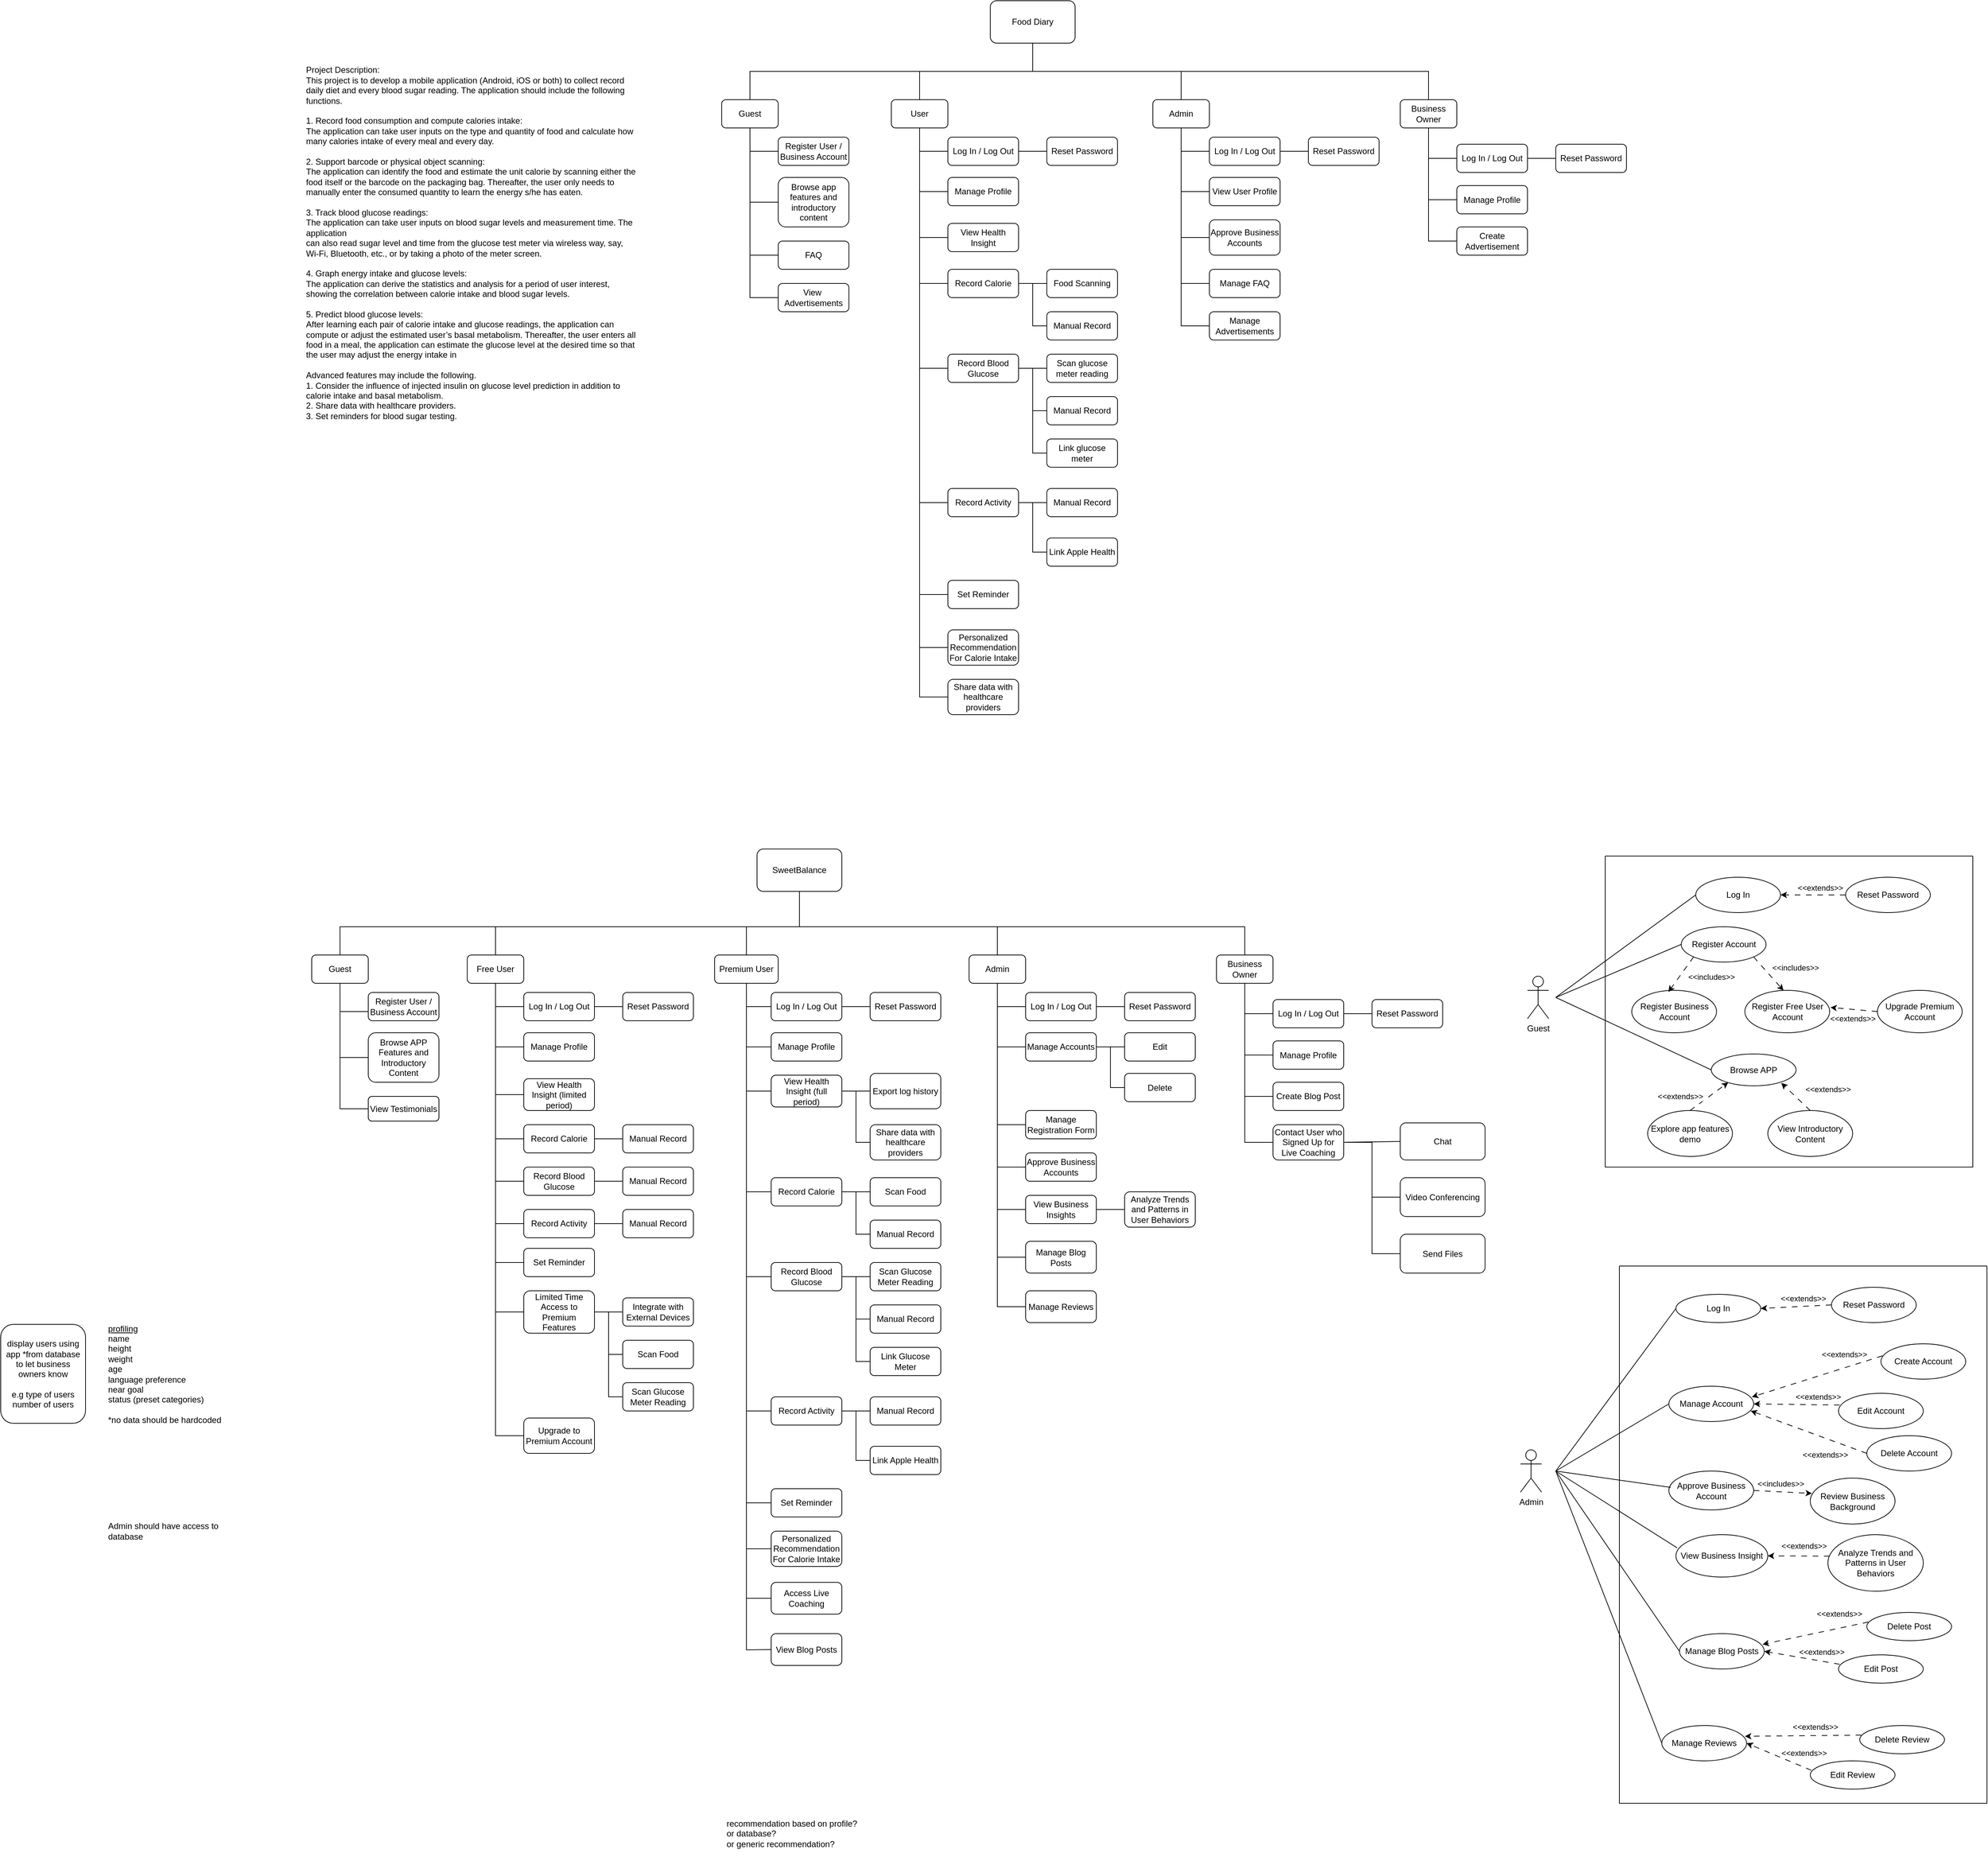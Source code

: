 <mxfile version="21.2.2" type="github">
  <diagram name="Page-1" id="KaCWcRvqG1j9VKeqatRS">
    <mxGraphModel dx="3962" dy="1611" grid="1" gridSize="10" guides="1" tooltips="1" connect="1" arrows="1" fold="1" page="1" pageScale="1" pageWidth="900" pageHeight="1600" math="0" shadow="0">
      <root>
        <mxCell id="0" />
        <mxCell id="1" parent="0" />
        <mxCell id="VcVSeBZPNJiGb5ufC5FY-1" value="Food Diary" style="rounded=1;whiteSpace=wrap;html=1;" parent="1" vertex="1">
          <mxGeometry x="500" y="140" width="120" height="60" as="geometry" />
        </mxCell>
        <mxCell id="VcVSeBZPNJiGb5ufC5FY-2" value="Guest" style="rounded=1;whiteSpace=wrap;html=1;" parent="1" vertex="1">
          <mxGeometry x="120" y="280" width="80" height="40" as="geometry" />
        </mxCell>
        <mxCell id="VcVSeBZPNJiGb5ufC5FY-3" value="User" style="rounded=1;whiteSpace=wrap;html=1;" parent="1" vertex="1">
          <mxGeometry x="360" y="280" width="80" height="40" as="geometry" />
        </mxCell>
        <mxCell id="VcVSeBZPNJiGb5ufC5FY-5" value="" style="endArrow=none;html=1;rounded=0;exitX=0.5;exitY=0;exitDx=0;exitDy=0;" parent="1" source="VcVSeBZPNJiGb5ufC5FY-2" edge="1">
          <mxGeometry width="50" height="50" relative="1" as="geometry">
            <mxPoint x="380" y="390" as="sourcePoint" />
            <mxPoint x="560" y="240" as="targetPoint" />
            <Array as="points">
              <mxPoint x="160" y="240" />
              <mxPoint x="400" y="240" />
              <mxPoint x="560" y="240" />
            </Array>
          </mxGeometry>
        </mxCell>
        <mxCell id="VcVSeBZPNJiGb5ufC5FY-6" value="" style="endArrow=none;html=1;rounded=0;entryX=0.5;entryY=0;entryDx=0;entryDy=0;" parent="1" target="VcVSeBZPNJiGb5ufC5FY-3" edge="1">
          <mxGeometry width="50" height="50" relative="1" as="geometry">
            <mxPoint x="560" y="240" as="sourcePoint" />
            <mxPoint x="450" y="340" as="targetPoint" />
            <Array as="points">
              <mxPoint x="560" y="200" />
              <mxPoint x="560" y="240" />
              <mxPoint x="400" y="240" />
            </Array>
          </mxGeometry>
        </mxCell>
        <mxCell id="lyGHcvRqLKyJ1lj6DzwX-82" style="edgeStyle=orthogonalEdgeStyle;rounded=0;orthogonalLoop=1;jettySize=auto;html=1;entryX=0.5;entryY=1;entryDx=0;entryDy=0;endArrow=none;endFill=0;" parent="1" source="VcVSeBZPNJiGb5ufC5FY-7" target="VcVSeBZPNJiGb5ufC5FY-1" edge="1">
          <mxGeometry relative="1" as="geometry">
            <Array as="points">
              <mxPoint x="770" y="240" />
              <mxPoint x="560" y="240" />
            </Array>
          </mxGeometry>
        </mxCell>
        <mxCell id="VcVSeBZPNJiGb5ufC5FY-7" value="Admin" style="rounded=1;whiteSpace=wrap;html=1;" parent="1" vertex="1">
          <mxGeometry x="730" y="280" width="80" height="40" as="geometry" />
        </mxCell>
        <mxCell id="lyGHcvRqLKyJ1lj6DzwX-1" value="Register User / Business Account" style="rounded=1;whiteSpace=wrap;html=1;" parent="1" vertex="1">
          <mxGeometry x="200" y="333" width="100" height="40" as="geometry" />
        </mxCell>
        <mxCell id="lyGHcvRqLKyJ1lj6DzwX-3" value="" style="endArrow=none;html=1;rounded=0;exitX=0;exitY=0.5;exitDx=0;exitDy=0;" parent="1" source="lyGHcvRqLKyJ1lj6DzwX-1" edge="1">
          <mxGeometry width="50" height="50" relative="1" as="geometry">
            <mxPoint x="430" y="463" as="sourcePoint" />
            <mxPoint x="160" y="353" as="targetPoint" />
          </mxGeometry>
        </mxCell>
        <mxCell id="lyGHcvRqLKyJ1lj6DzwX-8" value="" style="endArrow=none;html=1;rounded=0;entryX=0.5;entryY=1;entryDx=0;entryDy=0;exitX=0;exitY=0.5;exitDx=0;exitDy=0;" parent="1" source="lyGHcvRqLKyJ1lj6DzwX-13" target="VcVSeBZPNJiGb5ufC5FY-2" edge="1">
          <mxGeometry width="50" height="50" relative="1" as="geometry">
            <mxPoint x="160" y="580" as="sourcePoint" />
            <mxPoint x="490" y="430" as="targetPoint" />
            <Array as="points">
              <mxPoint x="160" y="560" />
            </Array>
          </mxGeometry>
        </mxCell>
        <mxCell id="lyGHcvRqLKyJ1lj6DzwX-9" value="Browse app features and introductory content" style="rounded=1;whiteSpace=wrap;html=1;align=center;" parent="1" vertex="1">
          <mxGeometry x="200" y="390" width="100" height="70" as="geometry" />
        </mxCell>
        <mxCell id="lyGHcvRqLKyJ1lj6DzwX-10" value="" style="endArrow=none;html=1;rounded=0;exitX=0;exitY=0.5;exitDx=0;exitDy=0;" parent="1" source="lyGHcvRqLKyJ1lj6DzwX-9" edge="1">
          <mxGeometry width="50" height="50" relative="1" as="geometry">
            <mxPoint x="430" y="520" as="sourcePoint" />
            <mxPoint x="160" y="425" as="targetPoint" />
          </mxGeometry>
        </mxCell>
        <mxCell id="lyGHcvRqLKyJ1lj6DzwX-11" value="FAQ" style="rounded=1;whiteSpace=wrap;html=1;" parent="1" vertex="1">
          <mxGeometry x="200" y="480" width="100" height="40" as="geometry" />
        </mxCell>
        <mxCell id="lyGHcvRqLKyJ1lj6DzwX-12" value="" style="endArrow=none;html=1;rounded=0;exitX=0;exitY=0.5;exitDx=0;exitDy=0;" parent="1" source="lyGHcvRqLKyJ1lj6DzwX-11" edge="1">
          <mxGeometry width="50" height="50" relative="1" as="geometry">
            <mxPoint x="430" y="610" as="sourcePoint" />
            <mxPoint x="160" y="500" as="targetPoint" />
          </mxGeometry>
        </mxCell>
        <mxCell id="lyGHcvRqLKyJ1lj6DzwX-13" value="View&amp;nbsp; Advertisements" style="rounded=1;whiteSpace=wrap;html=1;" parent="1" vertex="1">
          <mxGeometry x="200" y="540" width="100" height="40" as="geometry" />
        </mxCell>
        <mxCell id="lyGHcvRqLKyJ1lj6DzwX-17" value="Log In / Log Out" style="rounded=1;whiteSpace=wrap;html=1;" parent="1" vertex="1">
          <mxGeometry x="440" y="333" width="100" height="40" as="geometry" />
        </mxCell>
        <mxCell id="lyGHcvRqLKyJ1lj6DzwX-18" value="" style="endArrow=none;html=1;rounded=0;exitX=0;exitY=0.5;exitDx=0;exitDy=0;entryX=0.5;entryY=1;entryDx=0;entryDy=0;" parent="1" source="lyGHcvRqLKyJ1lj6DzwX-17" target="VcVSeBZPNJiGb5ufC5FY-3" edge="1">
          <mxGeometry width="50" height="50" relative="1" as="geometry">
            <mxPoint x="680" y="480" as="sourcePoint" />
            <mxPoint x="400" y="320" as="targetPoint" />
            <Array as="points">
              <mxPoint x="400" y="353" />
            </Array>
          </mxGeometry>
        </mxCell>
        <mxCell id="lyGHcvRqLKyJ1lj6DzwX-19" value="Manage Profile" style="rounded=1;whiteSpace=wrap;html=1;" parent="1" vertex="1">
          <mxGeometry x="440" y="390" width="100" height="40" as="geometry" />
        </mxCell>
        <mxCell id="lyGHcvRqLKyJ1lj6DzwX-20" value="" style="endArrow=none;html=1;rounded=0;exitX=0;exitY=0.5;exitDx=0;exitDy=0;" parent="1" source="lyGHcvRqLKyJ1lj6DzwX-19" edge="1">
          <mxGeometry width="50" height="50" relative="1" as="geometry">
            <mxPoint x="680" y="533" as="sourcePoint" />
            <mxPoint x="400" y="353" as="targetPoint" />
            <Array as="points">
              <mxPoint x="400" y="410" />
            </Array>
          </mxGeometry>
        </mxCell>
        <mxCell id="lyGHcvRqLKyJ1lj6DzwX-60" style="edgeStyle=orthogonalEdgeStyle;rounded=0;orthogonalLoop=1;jettySize=auto;html=1;entryX=0.5;entryY=1;entryDx=0;entryDy=0;endArrow=none;endFill=0;exitX=0;exitY=0.5;exitDx=0;exitDy=0;" parent="1" source="lyGHcvRqLKyJ1lj6DzwX-23" target="VcVSeBZPNJiGb5ufC5FY-3" edge="1">
          <mxGeometry relative="1" as="geometry" />
        </mxCell>
        <mxCell id="lyGHcvRqLKyJ1lj6DzwX-23" value="Personalized Recommendation&lt;br&gt;For Calorie Intake" style="rounded=1;whiteSpace=wrap;html=1;" parent="1" vertex="1">
          <mxGeometry x="440" y="1030" width="100" height="50" as="geometry" />
        </mxCell>
        <mxCell id="lyGHcvRqLKyJ1lj6DzwX-117" style="edgeStyle=orthogonalEdgeStyle;rounded=0;orthogonalLoop=1;jettySize=auto;html=1;entryX=0.5;entryY=1;entryDx=0;entryDy=0;endArrow=none;endFill=0;exitX=0;exitY=0.5;exitDx=0;exitDy=0;" parent="1" source="lyGHcvRqLKyJ1lj6DzwX-27" target="VcVSeBZPNJiGb5ufC5FY-3" edge="1">
          <mxGeometry relative="1" as="geometry" />
        </mxCell>
        <mxCell id="lyGHcvRqLKyJ1lj6DzwX-27" value="Record Calorie" style="rounded=1;whiteSpace=wrap;html=1;" parent="1" vertex="1">
          <mxGeometry x="440" y="520" width="100" height="40" as="geometry" />
        </mxCell>
        <mxCell id="lyGHcvRqLKyJ1lj6DzwX-29" value="" style="endArrow=none;html=1;rounded=0;entryX=0;entryY=0.5;entryDx=0;entryDy=0;" parent="1" target="lyGHcvRqLKyJ1lj6DzwX-30" edge="1">
          <mxGeometry width="50" height="50" relative="1" as="geometry">
            <mxPoint x="400" y="540" as="sourcePoint" />
            <mxPoint x="430" y="600" as="targetPoint" />
            <Array as="points">
              <mxPoint x="400" y="600" />
              <mxPoint x="400" y="660" />
            </Array>
          </mxGeometry>
        </mxCell>
        <mxCell id="lyGHcvRqLKyJ1lj6DzwX-30" value="Record Blood Glucose" style="rounded=1;whiteSpace=wrap;html=1;" parent="1" vertex="1">
          <mxGeometry x="440" y="640" width="100" height="40" as="geometry" />
        </mxCell>
        <mxCell id="lyGHcvRqLKyJ1lj6DzwX-32" value="Food Scanning" style="rounded=1;whiteSpace=wrap;html=1;" parent="1" vertex="1">
          <mxGeometry x="580" y="520" width="100" height="40" as="geometry" />
        </mxCell>
        <mxCell id="lyGHcvRqLKyJ1lj6DzwX-33" value="" style="endArrow=none;html=1;rounded=0;exitX=0;exitY=0.5;exitDx=0;exitDy=0;" parent="1" source="lyGHcvRqLKyJ1lj6DzwX-32" edge="1">
          <mxGeometry width="50" height="50" relative="1" as="geometry">
            <mxPoint x="820" y="650" as="sourcePoint" />
            <mxPoint x="540" y="540" as="targetPoint" />
          </mxGeometry>
        </mxCell>
        <mxCell id="lyGHcvRqLKyJ1lj6DzwX-44" style="edgeStyle=orthogonalEdgeStyle;rounded=0;orthogonalLoop=1;jettySize=auto;html=1;endArrow=none;endFill=0;" parent="1" source="lyGHcvRqLKyJ1lj6DzwX-43" edge="1">
          <mxGeometry relative="1" as="geometry">
            <mxPoint x="560" y="540" as="targetPoint" />
          </mxGeometry>
        </mxCell>
        <mxCell id="lyGHcvRqLKyJ1lj6DzwX-43" value="Manual Record" style="rounded=1;whiteSpace=wrap;html=1;" parent="1" vertex="1">
          <mxGeometry x="580" y="580" width="100" height="40" as="geometry" />
        </mxCell>
        <mxCell id="lyGHcvRqLKyJ1lj6DzwX-46" value="Scan glucose meter reading" style="rounded=1;whiteSpace=wrap;html=1;" parent="1" vertex="1">
          <mxGeometry x="580" y="640" width="100" height="40" as="geometry" />
        </mxCell>
        <mxCell id="lyGHcvRqLKyJ1lj6DzwX-47" value="" style="endArrow=none;html=1;rounded=0;exitX=0;exitY=0.5;exitDx=0;exitDy=0;" parent="1" source="lyGHcvRqLKyJ1lj6DzwX-46" edge="1">
          <mxGeometry width="50" height="50" relative="1" as="geometry">
            <mxPoint x="820" y="770" as="sourcePoint" />
            <mxPoint x="540" y="660" as="targetPoint" />
          </mxGeometry>
        </mxCell>
        <mxCell id="lyGHcvRqLKyJ1lj6DzwX-48" style="edgeStyle=orthogonalEdgeStyle;rounded=0;orthogonalLoop=1;jettySize=auto;html=1;endArrow=none;endFill=0;" parent="1" source="lyGHcvRqLKyJ1lj6DzwX-49" edge="1">
          <mxGeometry relative="1" as="geometry">
            <mxPoint x="560" y="660" as="targetPoint" />
          </mxGeometry>
        </mxCell>
        <mxCell id="lyGHcvRqLKyJ1lj6DzwX-49" value="Manual Record" style="rounded=1;whiteSpace=wrap;html=1;" parent="1" vertex="1">
          <mxGeometry x="580" y="700" width="100" height="40" as="geometry" />
        </mxCell>
        <mxCell id="lyGHcvRqLKyJ1lj6DzwX-51" style="edgeStyle=orthogonalEdgeStyle;rounded=0;orthogonalLoop=1;jettySize=auto;html=1;endArrow=none;endFill=0;" parent="1" source="lyGHcvRqLKyJ1lj6DzwX-50" edge="1">
          <mxGeometry relative="1" as="geometry">
            <mxPoint x="560" y="720" as="targetPoint" />
          </mxGeometry>
        </mxCell>
        <mxCell id="lyGHcvRqLKyJ1lj6DzwX-50" value="Link glucose meter" style="rounded=1;whiteSpace=wrap;html=1;" parent="1" vertex="1">
          <mxGeometry x="580" y="760" width="100" height="40" as="geometry" />
        </mxCell>
        <mxCell id="lyGHcvRqLKyJ1lj6DzwX-90" style="edgeStyle=orthogonalEdgeStyle;rounded=0;orthogonalLoop=1;jettySize=auto;html=1;entryX=0.5;entryY=1;entryDx=0;entryDy=0;endArrow=none;endFill=0;exitX=0;exitY=0.5;exitDx=0;exitDy=0;" parent="1" source="lyGHcvRqLKyJ1lj6DzwX-52" target="VcVSeBZPNJiGb5ufC5FY-3" edge="1">
          <mxGeometry relative="1" as="geometry" />
        </mxCell>
        <mxCell id="lyGHcvRqLKyJ1lj6DzwX-52" value="Record Activity" style="rounded=1;whiteSpace=wrap;html=1;" parent="1" vertex="1">
          <mxGeometry x="440" y="830" width="100" height="40" as="geometry" />
        </mxCell>
        <mxCell id="lyGHcvRqLKyJ1lj6DzwX-55" style="edgeStyle=orthogonalEdgeStyle;rounded=0;orthogonalLoop=1;jettySize=auto;html=1;entryX=1;entryY=0.5;entryDx=0;entryDy=0;endArrow=none;endFill=0;" parent="1" source="lyGHcvRqLKyJ1lj6DzwX-54" target="lyGHcvRqLKyJ1lj6DzwX-52" edge="1">
          <mxGeometry relative="1" as="geometry" />
        </mxCell>
        <mxCell id="lyGHcvRqLKyJ1lj6DzwX-54" value="Manual Record" style="rounded=1;whiteSpace=wrap;html=1;" parent="1" vertex="1">
          <mxGeometry x="580" y="830" width="100" height="40" as="geometry" />
        </mxCell>
        <mxCell id="lyGHcvRqLKyJ1lj6DzwX-57" style="edgeStyle=orthogonalEdgeStyle;rounded=0;orthogonalLoop=1;jettySize=auto;html=1;endArrow=none;endFill=0;" parent="1" source="lyGHcvRqLKyJ1lj6DzwX-56" edge="1">
          <mxGeometry relative="1" as="geometry">
            <mxPoint x="560" y="850" as="targetPoint" />
          </mxGeometry>
        </mxCell>
        <mxCell id="lyGHcvRqLKyJ1lj6DzwX-56" value="Link Apple Health" style="rounded=1;whiteSpace=wrap;html=1;" parent="1" vertex="1">
          <mxGeometry x="580" y="900" width="100" height="40" as="geometry" />
        </mxCell>
        <mxCell id="lyGHcvRqLKyJ1lj6DzwX-61" value="Reset Password" style="rounded=1;whiteSpace=wrap;html=1;" parent="1" vertex="1">
          <mxGeometry x="580" y="333" width="100" height="40" as="geometry" />
        </mxCell>
        <mxCell id="lyGHcvRqLKyJ1lj6DzwX-62" value="" style="endArrow=none;html=1;rounded=0;exitX=0;exitY=0.5;exitDx=0;exitDy=0;" parent="1" source="lyGHcvRqLKyJ1lj6DzwX-61" edge="1">
          <mxGeometry width="50" height="50" relative="1" as="geometry">
            <mxPoint x="820" y="463" as="sourcePoint" />
            <mxPoint x="540" y="353" as="targetPoint" />
          </mxGeometry>
        </mxCell>
        <mxCell id="lyGHcvRqLKyJ1lj6DzwX-66" value="&lt;div&gt;Project Description:&lt;/div&gt;&lt;div&gt;This project is to develop a mobile application (Android, iOS or both) to collect record daily diet&amp;nbsp;&lt;span style=&quot;background-color: initial;&quot;&gt;and every blood sugar reading. The application should include the following functions.&lt;/span&gt;&lt;/div&gt;&lt;div&gt;&lt;br&gt;&lt;/div&gt;&lt;div&gt;1. Record food consumption and compute calories intake:&lt;/div&gt;&lt;div&gt;The application can take user inputs on the type and quantity of food and calculate how many&amp;nbsp;&lt;span style=&quot;background-color: initial;&quot;&gt;calories intake of every meal and every day.&lt;/span&gt;&lt;/div&gt;&lt;div&gt;&lt;br&gt;&lt;/div&gt;&lt;div&gt;2. Support barcode or physical object scanning:&lt;/div&gt;&lt;div&gt;The application can identify the food and estimate the unit calorie by scanning either the food itself&amp;nbsp;&lt;span style=&quot;background-color: initial;&quot;&gt;or the barcode on the packaging bag. Thereafter, the user only needs to manually enter the consumed&amp;nbsp;&lt;/span&gt;&lt;span style=&quot;background-color: initial;&quot;&gt;quantity to learn the energy s/he has eaten.&lt;/span&gt;&lt;/div&gt;&lt;div&gt;&lt;br&gt;&lt;/div&gt;&lt;div&gt;3. Track blood glucose readings:&lt;/div&gt;&lt;div&gt;The application can take user inputs on blood sugar levels and measurement time. The application&lt;/div&gt;&lt;div&gt;can also read sugar level and time from the glucose test meter via wireless way, say, Wi-Fi,&amp;nbsp;&lt;span style=&quot;background-color: initial;&quot;&gt;Bluetooth, etc., or by taking a photo of the meter screen.&lt;/span&gt;&lt;/div&gt;&lt;div&gt;&lt;br&gt;&lt;/div&gt;&lt;div&gt;4. Graph energy intake and glucose levels:&lt;/div&gt;&lt;div&gt;The application can derive the statistics and analysis for a period of user interest, showing the&amp;nbsp;&lt;span style=&quot;background-color: initial;&quot;&gt;correlation between calorie intake and blood sugar levels.&lt;/span&gt;&lt;/div&gt;&lt;div&gt;&lt;br&gt;&lt;/div&gt;&lt;div&gt;5. Predict blood glucose levels:&lt;/div&gt;&lt;div&gt;After learning each pair of calorie intake and glucose readings, the application can compute or adjust&amp;nbsp;&lt;span style=&quot;background-color: initial;&quot;&gt;the estimated user’s basal metabolism. Thereafter, the user enters all food in a meal, the application&amp;nbsp;&lt;/span&gt;&lt;span style=&quot;background-color: initial;&quot;&gt;can estimate the glucose level at the desired time so that the user may adjust the energy intake in&lt;/span&gt;&lt;/div&gt;&lt;div&gt;&lt;br&gt;&lt;/div&gt;&lt;div&gt;Advanced features may include the following.&lt;/div&gt;&lt;div&gt;1. Consider the influence of injected insulin on glucose level prediction in addition to calorie intake&amp;nbsp;&lt;span style=&quot;background-color: initial;&quot;&gt;and basal metabolism.&lt;/span&gt;&lt;/div&gt;&lt;div&gt;2. Share data with healthcare providers.&lt;/div&gt;&lt;div&gt;3. Set reminders for blood sugar testing.&lt;/div&gt;&lt;div style=&quot;&quot;&gt;&lt;br&gt;&lt;/div&gt;" style="text;html=1;strokeColor=none;fillColor=none;align=left;verticalAlign=middle;whiteSpace=wrap;rounded=0;" parent="1" vertex="1">
          <mxGeometry x="-470" y="160" width="470" height="660" as="geometry" />
        </mxCell>
        <mxCell id="lyGHcvRqLKyJ1lj6DzwX-104" style="edgeStyle=orthogonalEdgeStyle;rounded=0;orthogonalLoop=1;jettySize=auto;html=1;entryX=0.5;entryY=1;entryDx=0;entryDy=0;exitX=0;exitY=0.5;exitDx=0;exitDy=0;endArrow=none;endFill=0;" parent="1" source="lyGHcvRqLKyJ1lj6DzwX-70" target="VcVSeBZPNJiGb5ufC5FY-7" edge="1">
          <mxGeometry relative="1" as="geometry" />
        </mxCell>
        <mxCell id="lyGHcvRqLKyJ1lj6DzwX-70" value="View User Profile" style="rounded=1;whiteSpace=wrap;html=1;align=center;" parent="1" vertex="1">
          <mxGeometry x="810" y="390" width="100" height="40" as="geometry" />
        </mxCell>
        <mxCell id="lyGHcvRqLKyJ1lj6DzwX-106" style="edgeStyle=orthogonalEdgeStyle;rounded=0;orthogonalLoop=1;jettySize=auto;html=1;entryX=0.5;entryY=1;entryDx=0;entryDy=0;endArrow=none;endFill=0;exitX=0;exitY=0.5;exitDx=0;exitDy=0;" parent="1" source="lyGHcvRqLKyJ1lj6DzwX-72" target="VcVSeBZPNJiGb5ufC5FY-7" edge="1">
          <mxGeometry relative="1" as="geometry" />
        </mxCell>
        <mxCell id="lyGHcvRqLKyJ1lj6DzwX-72" value="Manage FAQ" style="rounded=1;whiteSpace=wrap;html=1;" parent="1" vertex="1">
          <mxGeometry x="810" y="520" width="100" height="40" as="geometry" />
        </mxCell>
        <mxCell id="lyGHcvRqLKyJ1lj6DzwX-105" style="edgeStyle=orthogonalEdgeStyle;rounded=0;orthogonalLoop=1;jettySize=auto;html=1;entryX=0.5;entryY=1;entryDx=0;entryDy=0;exitX=0;exitY=0.5;exitDx=0;exitDy=0;endArrow=none;endFill=0;" parent="1" source="lyGHcvRqLKyJ1lj6DzwX-74" target="VcVSeBZPNJiGb5ufC5FY-7" edge="1">
          <mxGeometry relative="1" as="geometry" />
        </mxCell>
        <mxCell id="lyGHcvRqLKyJ1lj6DzwX-74" value="Approve Business Accounts" style="rounded=1;whiteSpace=wrap;html=1;" parent="1" vertex="1">
          <mxGeometry x="810" y="450" width="100" height="50" as="geometry" />
        </mxCell>
        <mxCell id="lyGHcvRqLKyJ1lj6DzwX-103" value="" style="edgeStyle=orthogonalEdgeStyle;rounded=0;orthogonalLoop=1;jettySize=auto;html=1;exitX=0;exitY=0.5;exitDx=0;exitDy=0;endArrow=none;endFill=0;" parent="1" source="lyGHcvRqLKyJ1lj6DzwX-77" target="VcVSeBZPNJiGb5ufC5FY-7" edge="1">
          <mxGeometry relative="1" as="geometry" />
        </mxCell>
        <mxCell id="lyGHcvRqLKyJ1lj6DzwX-77" value="Log In / Log Out" style="rounded=1;whiteSpace=wrap;html=1;" parent="1" vertex="1">
          <mxGeometry x="810" y="333" width="100" height="40" as="geometry" />
        </mxCell>
        <mxCell id="lyGHcvRqLKyJ1lj6DzwX-78" value="Reset Password" style="rounded=1;whiteSpace=wrap;html=1;" parent="1" vertex="1">
          <mxGeometry x="950" y="333" width="100" height="40" as="geometry" />
        </mxCell>
        <mxCell id="lyGHcvRqLKyJ1lj6DzwX-79" value="" style="endArrow=none;html=1;rounded=0;exitX=0;exitY=0.5;exitDx=0;exitDy=0;" parent="1" source="lyGHcvRqLKyJ1lj6DzwX-78" edge="1">
          <mxGeometry width="50" height="50" relative="1" as="geometry">
            <mxPoint x="1190" y="463" as="sourcePoint" />
            <mxPoint x="910" y="353" as="targetPoint" />
          </mxGeometry>
        </mxCell>
        <mxCell id="lyGHcvRqLKyJ1lj6DzwX-96" style="edgeStyle=orthogonalEdgeStyle;rounded=0;orthogonalLoop=1;jettySize=auto;html=1;entryX=0.5;entryY=1;entryDx=0;entryDy=0;endArrow=none;endFill=0;exitX=0.5;exitY=0;exitDx=0;exitDy=0;" parent="1" source="lyGHcvRqLKyJ1lj6DzwX-83" target="VcVSeBZPNJiGb5ufC5FY-1" edge="1">
          <mxGeometry relative="1" as="geometry">
            <Array as="points">
              <mxPoint x="1120" y="240" />
              <mxPoint x="560" y="240" />
            </Array>
          </mxGeometry>
        </mxCell>
        <mxCell id="lyGHcvRqLKyJ1lj6DzwX-83" value="Business Owner" style="rounded=1;whiteSpace=wrap;html=1;" parent="1" vertex="1">
          <mxGeometry x="1080" y="280" width="80" height="40" as="geometry" />
        </mxCell>
        <mxCell id="lyGHcvRqLKyJ1lj6DzwX-93" style="edgeStyle=orthogonalEdgeStyle;rounded=0;orthogonalLoop=1;jettySize=auto;html=1;entryX=0.5;entryY=1;entryDx=0;entryDy=0;endArrow=none;endFill=0;exitX=0;exitY=0.5;exitDx=0;exitDy=0;" parent="1" source="lyGHcvRqLKyJ1lj6DzwX-92" target="VcVSeBZPNJiGb5ufC5FY-3" edge="1">
          <mxGeometry relative="1" as="geometry" />
        </mxCell>
        <mxCell id="lyGHcvRqLKyJ1lj6DzwX-92" value="Set Reminder" style="rounded=1;whiteSpace=wrap;html=1;" parent="1" vertex="1">
          <mxGeometry x="440" y="960" width="100" height="40" as="geometry" />
        </mxCell>
        <mxCell id="lyGHcvRqLKyJ1lj6DzwX-95" style="edgeStyle=orthogonalEdgeStyle;rounded=0;orthogonalLoop=1;jettySize=auto;html=1;entryX=0.5;entryY=1;entryDx=0;entryDy=0;endArrow=none;endFill=0;exitX=0;exitY=0.5;exitDx=0;exitDy=0;" parent="1" source="lyGHcvRqLKyJ1lj6DzwX-94" target="VcVSeBZPNJiGb5ufC5FY-3" edge="1">
          <mxGeometry relative="1" as="geometry" />
        </mxCell>
        <mxCell id="lyGHcvRqLKyJ1lj6DzwX-94" value="Share data with healthcare providers" style="rounded=1;whiteSpace=wrap;html=1;" parent="1" vertex="1">
          <mxGeometry x="440" y="1100" width="100" height="50" as="geometry" />
        </mxCell>
        <mxCell id="lyGHcvRqLKyJ1lj6DzwX-108" style="edgeStyle=orthogonalEdgeStyle;rounded=0;orthogonalLoop=1;jettySize=auto;html=1;entryX=0.5;entryY=1;entryDx=0;entryDy=0;endArrow=none;endFill=0;exitX=0;exitY=0.5;exitDx=0;exitDy=0;" parent="1" source="lyGHcvRqLKyJ1lj6DzwX-97" target="VcVSeBZPNJiGb5ufC5FY-7" edge="1">
          <mxGeometry relative="1" as="geometry" />
        </mxCell>
        <mxCell id="lyGHcvRqLKyJ1lj6DzwX-97" value="Manage Advertisements" style="rounded=1;whiteSpace=wrap;html=1;" parent="1" vertex="1">
          <mxGeometry x="810" y="580" width="100" height="40" as="geometry" />
        </mxCell>
        <mxCell id="lyGHcvRqLKyJ1lj6DzwX-109" style="edgeStyle=orthogonalEdgeStyle;rounded=0;orthogonalLoop=1;jettySize=auto;html=1;entryX=0.5;entryY=1;entryDx=0;entryDy=0;exitX=0;exitY=0.5;exitDx=0;exitDy=0;endArrow=none;endFill=0;" parent="1" source="lyGHcvRqLKyJ1lj6DzwX-99" target="lyGHcvRqLKyJ1lj6DzwX-83" edge="1">
          <mxGeometry relative="1" as="geometry" />
        </mxCell>
        <mxCell id="lyGHcvRqLKyJ1lj6DzwX-99" value="Log In / Log Out" style="rounded=1;whiteSpace=wrap;html=1;" parent="1" vertex="1">
          <mxGeometry x="1160" y="343" width="100" height="40" as="geometry" />
        </mxCell>
        <mxCell id="lyGHcvRqLKyJ1lj6DzwX-100" value="Reset Password" style="rounded=1;whiteSpace=wrap;html=1;" parent="1" vertex="1">
          <mxGeometry x="1300" y="343" width="100" height="40" as="geometry" />
        </mxCell>
        <mxCell id="lyGHcvRqLKyJ1lj6DzwX-101" value="" style="endArrow=none;html=1;rounded=0;exitX=0;exitY=0.5;exitDx=0;exitDy=0;" parent="1" source="lyGHcvRqLKyJ1lj6DzwX-100" edge="1">
          <mxGeometry width="50" height="50" relative="1" as="geometry">
            <mxPoint x="1540" y="473" as="sourcePoint" />
            <mxPoint x="1260" y="363" as="targetPoint" />
          </mxGeometry>
        </mxCell>
        <mxCell id="lyGHcvRqLKyJ1lj6DzwX-107" style="edgeStyle=orthogonalEdgeStyle;rounded=0;orthogonalLoop=1;jettySize=auto;html=1;exitX=0.5;exitY=1;exitDx=0;exitDy=0;" parent="1" source="lyGHcvRqLKyJ1lj6DzwX-97" target="lyGHcvRqLKyJ1lj6DzwX-97" edge="1">
          <mxGeometry relative="1" as="geometry" />
        </mxCell>
        <mxCell id="lyGHcvRqLKyJ1lj6DzwX-113" style="edgeStyle=orthogonalEdgeStyle;rounded=0;orthogonalLoop=1;jettySize=auto;html=1;entryX=0.5;entryY=1;entryDx=0;entryDy=0;exitX=0;exitY=0.5;exitDx=0;exitDy=0;endArrow=none;endFill=0;" parent="1" source="lyGHcvRqLKyJ1lj6DzwX-114" target="lyGHcvRqLKyJ1lj6DzwX-83" edge="1">
          <mxGeometry relative="1" as="geometry">
            <mxPoint x="1120" y="378.5" as="targetPoint" />
          </mxGeometry>
        </mxCell>
        <mxCell id="lyGHcvRqLKyJ1lj6DzwX-114" value="Manage Profile" style="rounded=1;whiteSpace=wrap;html=1;" parent="1" vertex="1">
          <mxGeometry x="1160" y="401.5" width="100" height="40" as="geometry" />
        </mxCell>
        <mxCell id="lyGHcvRqLKyJ1lj6DzwX-123" style="edgeStyle=orthogonalEdgeStyle;rounded=0;orthogonalLoop=1;jettySize=auto;html=1;entryX=0.5;entryY=1;entryDx=0;entryDy=0;endArrow=none;endFill=0;exitX=0;exitY=0.5;exitDx=0;exitDy=0;" parent="1" source="lyGHcvRqLKyJ1lj6DzwX-122" target="VcVSeBZPNJiGb5ufC5FY-3" edge="1">
          <mxGeometry relative="1" as="geometry" />
        </mxCell>
        <mxCell id="lyGHcvRqLKyJ1lj6DzwX-122" value="View Health Insight" style="rounded=1;whiteSpace=wrap;html=1;" parent="1" vertex="1">
          <mxGeometry x="440" y="455" width="100" height="40" as="geometry" />
        </mxCell>
        <mxCell id="lyGHcvRqLKyJ1lj6DzwX-126" style="edgeStyle=orthogonalEdgeStyle;rounded=0;orthogonalLoop=1;jettySize=auto;html=1;entryX=0.5;entryY=1;entryDx=0;entryDy=0;endArrow=none;endFill=0;exitX=0;exitY=0.5;exitDx=0;exitDy=0;" parent="1" source="lyGHcvRqLKyJ1lj6DzwX-125" target="lyGHcvRqLKyJ1lj6DzwX-83" edge="1">
          <mxGeometry relative="1" as="geometry" />
        </mxCell>
        <mxCell id="lyGHcvRqLKyJ1lj6DzwX-125" value="Create Advertisement" style="rounded=1;whiteSpace=wrap;html=1;" parent="1" vertex="1">
          <mxGeometry x="1160" y="460" width="100" height="40" as="geometry" />
        </mxCell>
        <mxCell id="9vuzGtuAJoIoEy29XWsn-1" value="SweetBalance" style="rounded=1;whiteSpace=wrap;html=1;" parent="1" vertex="1">
          <mxGeometry x="170" y="1340" width="120" height="60" as="geometry" />
        </mxCell>
        <mxCell id="9vuzGtuAJoIoEy29XWsn-2" value="Guest" style="rounded=1;whiteSpace=wrap;html=1;" parent="1" vertex="1">
          <mxGeometry x="-460" y="1490" width="80" height="40" as="geometry" />
        </mxCell>
        <mxCell id="9vuzGtuAJoIoEy29XWsn-189" style="edgeStyle=orthogonalEdgeStyle;rounded=0;orthogonalLoop=1;jettySize=auto;html=1;entryX=0.5;entryY=1;entryDx=0;entryDy=0;endArrow=none;endFill=0;" parent="1" source="9vuzGtuAJoIoEy29XWsn-3" target="9vuzGtuAJoIoEy29XWsn-1" edge="1">
          <mxGeometry relative="1" as="geometry">
            <Array as="points">
              <mxPoint x="-200" y="1450" />
              <mxPoint x="230" y="1450" />
            </Array>
          </mxGeometry>
        </mxCell>
        <mxCell id="9vuzGtuAJoIoEy29XWsn-3" value="Free User" style="rounded=1;whiteSpace=wrap;html=1;" parent="1" vertex="1">
          <mxGeometry x="-240" y="1490" width="80" height="40" as="geometry" />
        </mxCell>
        <mxCell id="9vuzGtuAJoIoEy29XWsn-4" value="" style="endArrow=none;html=1;rounded=0;exitX=0.5;exitY=0;exitDx=0;exitDy=0;" parent="1" source="9vuzGtuAJoIoEy29XWsn-2" edge="1">
          <mxGeometry width="50" height="50" relative="1" as="geometry">
            <mxPoint x="240" y="1600" as="sourcePoint" />
            <mxPoint x="420" y="1450" as="targetPoint" />
            <Array as="points">
              <mxPoint x="-420" y="1450" />
              <mxPoint x="260" y="1450" />
              <mxPoint x="420" y="1450" />
            </Array>
          </mxGeometry>
        </mxCell>
        <mxCell id="9vuzGtuAJoIoEy29XWsn-6" style="edgeStyle=orthogonalEdgeStyle;rounded=0;orthogonalLoop=1;jettySize=auto;html=1;entryX=0.5;entryY=1;entryDx=0;entryDy=0;endArrow=none;endFill=0;" parent="1" source="9vuzGtuAJoIoEy29XWsn-7" target="9vuzGtuAJoIoEy29XWsn-1" edge="1">
          <mxGeometry relative="1" as="geometry">
            <Array as="points">
              <mxPoint x="510" y="1450" />
              <mxPoint x="230" y="1450" />
            </Array>
          </mxGeometry>
        </mxCell>
        <mxCell id="9vuzGtuAJoIoEy29XWsn-7" value="Admin" style="rounded=1;whiteSpace=wrap;html=1;" parent="1" vertex="1">
          <mxGeometry x="470" y="1490" width="80" height="40" as="geometry" />
        </mxCell>
        <mxCell id="9vuzGtuAJoIoEy29XWsn-160" style="edgeStyle=orthogonalEdgeStyle;rounded=0;orthogonalLoop=1;jettySize=auto;html=1;entryX=0.5;entryY=1;entryDx=0;entryDy=0;exitX=0;exitY=0.5;exitDx=0;exitDy=0;endArrow=none;endFill=0;" parent="1" source="9vuzGtuAJoIoEy29XWsn-8" target="9vuzGtuAJoIoEy29XWsn-2" edge="1">
          <mxGeometry relative="1" as="geometry">
            <Array as="points">
              <mxPoint x="-380" y="1570" />
              <mxPoint x="-420" y="1570" />
            </Array>
          </mxGeometry>
        </mxCell>
        <mxCell id="9vuzGtuAJoIoEy29XWsn-8" value="Register User / Business Account" style="rounded=1;whiteSpace=wrap;html=1;" parent="1" vertex="1">
          <mxGeometry x="-380" y="1543" width="100" height="40" as="geometry" />
        </mxCell>
        <mxCell id="9vuzGtuAJoIoEy29XWsn-161" style="edgeStyle=orthogonalEdgeStyle;rounded=0;orthogonalLoop=1;jettySize=auto;html=1;entryX=0.5;entryY=1;entryDx=0;entryDy=0;exitX=0;exitY=0.5;exitDx=0;exitDy=0;endArrow=none;endFill=0;" parent="1" source="9vuzGtuAJoIoEy29XWsn-11" target="9vuzGtuAJoIoEy29XWsn-2" edge="1">
          <mxGeometry relative="1" as="geometry" />
        </mxCell>
        <mxCell id="9vuzGtuAJoIoEy29XWsn-11" value="Browse APP Features and Introductory Content" style="rounded=1;whiteSpace=wrap;html=1;align=center;" parent="1" vertex="1">
          <mxGeometry x="-380" y="1600" width="100" height="70" as="geometry" />
        </mxCell>
        <mxCell id="9vuzGtuAJoIoEy29XWsn-16" value="Log In / Log Out" style="rounded=1;whiteSpace=wrap;html=1;" parent="1" vertex="1">
          <mxGeometry x="-160" y="1543" width="100" height="40" as="geometry" />
        </mxCell>
        <mxCell id="9vuzGtuAJoIoEy29XWsn-17" value="" style="endArrow=none;html=1;rounded=0;exitX=0;exitY=0.5;exitDx=0;exitDy=0;entryX=0.5;entryY=1;entryDx=0;entryDy=0;" parent="1" source="9vuzGtuAJoIoEy29XWsn-16" target="9vuzGtuAJoIoEy29XWsn-3" edge="1">
          <mxGeometry width="50" height="50" relative="1" as="geometry">
            <mxPoint x="80" y="1690" as="sourcePoint" />
            <mxPoint x="-200" y="1530" as="targetPoint" />
            <Array as="points">
              <mxPoint x="-200" y="1563" />
            </Array>
          </mxGeometry>
        </mxCell>
        <mxCell id="9vuzGtuAJoIoEy29XWsn-18" value="Manage Profile" style="rounded=1;whiteSpace=wrap;html=1;" parent="1" vertex="1">
          <mxGeometry x="-160" y="1600" width="100" height="40" as="geometry" />
        </mxCell>
        <mxCell id="9vuzGtuAJoIoEy29XWsn-19" value="" style="endArrow=none;html=1;rounded=0;exitX=0;exitY=0.5;exitDx=0;exitDy=0;" parent="1" source="9vuzGtuAJoIoEy29XWsn-18" edge="1">
          <mxGeometry width="50" height="50" relative="1" as="geometry">
            <mxPoint x="80" y="1743" as="sourcePoint" />
            <mxPoint x="-200" y="1563" as="targetPoint" />
            <Array as="points">
              <mxPoint x="-200" y="1620" />
            </Array>
          </mxGeometry>
        </mxCell>
        <mxCell id="9vuzGtuAJoIoEy29XWsn-20" style="edgeStyle=orthogonalEdgeStyle;rounded=0;orthogonalLoop=1;jettySize=auto;html=1;entryX=0.5;entryY=1;entryDx=0;entryDy=0;endArrow=none;endFill=0;exitX=0;exitY=0.5;exitDx=0;exitDy=0;" parent="1" source="9vuzGtuAJoIoEy29XWsn-21" target="9vuzGtuAJoIoEy29XWsn-3" edge="1">
          <mxGeometry relative="1" as="geometry" />
        </mxCell>
        <mxCell id="9vuzGtuAJoIoEy29XWsn-21" value="Upgrade to Premium Account" style="rounded=1;whiteSpace=wrap;html=1;" parent="1" vertex="1">
          <mxGeometry x="-160" y="2145" width="100" height="50" as="geometry" />
        </mxCell>
        <mxCell id="9vuzGtuAJoIoEy29XWsn-22" style="edgeStyle=orthogonalEdgeStyle;rounded=0;orthogonalLoop=1;jettySize=auto;html=1;entryX=0.5;entryY=1;entryDx=0;entryDy=0;endArrow=none;endFill=0;exitX=0;exitY=0.5;exitDx=0;exitDy=0;" parent="1" source="9vuzGtuAJoIoEy29XWsn-23" target="9vuzGtuAJoIoEy29XWsn-3" edge="1">
          <mxGeometry relative="1" as="geometry" />
        </mxCell>
        <mxCell id="9vuzGtuAJoIoEy29XWsn-23" value="Record Calorie" style="rounded=1;whiteSpace=wrap;html=1;" parent="1" vertex="1">
          <mxGeometry x="-160" y="1730" width="100" height="40" as="geometry" />
        </mxCell>
        <mxCell id="9vuzGtuAJoIoEy29XWsn-24" value="" style="endArrow=none;html=1;rounded=0;entryX=0;entryY=0.5;entryDx=0;entryDy=0;" parent="1" target="9vuzGtuAJoIoEy29XWsn-25" edge="1">
          <mxGeometry width="50" height="50" relative="1" as="geometry">
            <mxPoint x="-200" y="1750" as="sourcePoint" />
            <mxPoint x="-170" y="1810" as="targetPoint" />
            <Array as="points">
              <mxPoint x="-200" y="1810" />
            </Array>
          </mxGeometry>
        </mxCell>
        <mxCell id="9vuzGtuAJoIoEy29XWsn-25" value="Record Blood Glucose" style="rounded=1;whiteSpace=wrap;html=1;" parent="1" vertex="1">
          <mxGeometry x="-160" y="1790" width="100" height="40" as="geometry" />
        </mxCell>
        <mxCell id="9vuzGtuAJoIoEy29XWsn-28" style="edgeStyle=orthogonalEdgeStyle;rounded=0;orthogonalLoop=1;jettySize=auto;html=1;endArrow=none;endFill=0;" parent="1" source="9vuzGtuAJoIoEy29XWsn-29" edge="1">
          <mxGeometry relative="1" as="geometry">
            <mxPoint x="-40" y="1750" as="targetPoint" />
          </mxGeometry>
        </mxCell>
        <mxCell id="9vuzGtuAJoIoEy29XWsn-144" style="edgeStyle=orthogonalEdgeStyle;rounded=0;orthogonalLoop=1;jettySize=auto;html=1;entryX=1;entryY=0.5;entryDx=0;entryDy=0;endArrow=none;endFill=0;" parent="1" source="9vuzGtuAJoIoEy29XWsn-29" target="9vuzGtuAJoIoEy29XWsn-23" edge="1">
          <mxGeometry relative="1" as="geometry" />
        </mxCell>
        <mxCell id="9vuzGtuAJoIoEy29XWsn-29" value="Manual Record" style="rounded=1;whiteSpace=wrap;html=1;" parent="1" vertex="1">
          <mxGeometry x="-20" y="1730" width="100" height="40" as="geometry" />
        </mxCell>
        <mxCell id="9vuzGtuAJoIoEy29XWsn-32" style="edgeStyle=orthogonalEdgeStyle;rounded=0;orthogonalLoop=1;jettySize=auto;html=1;endArrow=none;endFill=0;" parent="1" source="9vuzGtuAJoIoEy29XWsn-33" edge="1">
          <mxGeometry relative="1" as="geometry">
            <mxPoint x="-40" y="1810" as="targetPoint" />
          </mxGeometry>
        </mxCell>
        <mxCell id="9vuzGtuAJoIoEy29XWsn-145" style="edgeStyle=orthogonalEdgeStyle;rounded=0;orthogonalLoop=1;jettySize=auto;html=1;entryX=1;entryY=0.5;entryDx=0;entryDy=0;endArrow=none;endFill=0;" parent="1" source="9vuzGtuAJoIoEy29XWsn-33" target="9vuzGtuAJoIoEy29XWsn-25" edge="1">
          <mxGeometry relative="1" as="geometry" />
        </mxCell>
        <mxCell id="9vuzGtuAJoIoEy29XWsn-33" value="Manual Record" style="rounded=1;whiteSpace=wrap;html=1;" parent="1" vertex="1">
          <mxGeometry x="-20" y="1790" width="100" height="40" as="geometry" />
        </mxCell>
        <mxCell id="9vuzGtuAJoIoEy29XWsn-36" style="edgeStyle=orthogonalEdgeStyle;rounded=0;orthogonalLoop=1;jettySize=auto;html=1;entryX=0.5;entryY=1;entryDx=0;entryDy=0;endArrow=none;endFill=0;exitX=0;exitY=0.5;exitDx=0;exitDy=0;" parent="1" source="9vuzGtuAJoIoEy29XWsn-37" target="9vuzGtuAJoIoEy29XWsn-3" edge="1">
          <mxGeometry relative="1" as="geometry" />
        </mxCell>
        <mxCell id="9vuzGtuAJoIoEy29XWsn-37" value="Record Activity" style="rounded=1;whiteSpace=wrap;html=1;" parent="1" vertex="1">
          <mxGeometry x="-160" y="1850" width="100" height="40" as="geometry" />
        </mxCell>
        <mxCell id="9vuzGtuAJoIoEy29XWsn-38" style="edgeStyle=orthogonalEdgeStyle;rounded=0;orthogonalLoop=1;jettySize=auto;html=1;entryX=1;entryY=0.5;entryDx=0;entryDy=0;endArrow=none;endFill=0;" parent="1" source="9vuzGtuAJoIoEy29XWsn-39" target="9vuzGtuAJoIoEy29XWsn-37" edge="1">
          <mxGeometry relative="1" as="geometry" />
        </mxCell>
        <mxCell id="9vuzGtuAJoIoEy29XWsn-39" value="Manual Record" style="rounded=1;whiteSpace=wrap;html=1;" parent="1" vertex="1">
          <mxGeometry x="-20" y="1850" width="100" height="40" as="geometry" />
        </mxCell>
        <mxCell id="9vuzGtuAJoIoEy29XWsn-42" value="Reset Password" style="rounded=1;whiteSpace=wrap;html=1;" parent="1" vertex="1">
          <mxGeometry x="-20" y="1543" width="100" height="40" as="geometry" />
        </mxCell>
        <mxCell id="9vuzGtuAJoIoEy29XWsn-43" value="" style="endArrow=none;html=1;rounded=0;exitX=0;exitY=0.5;exitDx=0;exitDy=0;" parent="1" source="9vuzGtuAJoIoEy29XWsn-42" edge="1">
          <mxGeometry width="50" height="50" relative="1" as="geometry">
            <mxPoint x="220" y="1673" as="sourcePoint" />
            <mxPoint x="-60" y="1563" as="targetPoint" />
          </mxGeometry>
        </mxCell>
        <mxCell id="9vuzGtuAJoIoEy29XWsn-44" style="edgeStyle=orthogonalEdgeStyle;rounded=0;orthogonalLoop=1;jettySize=auto;html=1;entryX=0.5;entryY=1;entryDx=0;entryDy=0;exitX=0;exitY=0.5;exitDx=0;exitDy=0;endArrow=none;endFill=0;" parent="1" source="9vuzGtuAJoIoEy29XWsn-45" target="9vuzGtuAJoIoEy29XWsn-7" edge="1">
          <mxGeometry relative="1" as="geometry" />
        </mxCell>
        <mxCell id="9vuzGtuAJoIoEy29XWsn-164" value="" style="edgeStyle=orthogonalEdgeStyle;rounded=0;orthogonalLoop=1;jettySize=auto;html=1;endArrow=none;endFill=0;" parent="1" source="9vuzGtuAJoIoEy29XWsn-45" edge="1">
          <mxGeometry relative="1" as="geometry">
            <mxPoint x="690" y="1620" as="targetPoint" />
          </mxGeometry>
        </mxCell>
        <mxCell id="9vuzGtuAJoIoEy29XWsn-45" value="Manage Accounts" style="rounded=1;whiteSpace=wrap;html=1;align=center;" parent="1" vertex="1">
          <mxGeometry x="550" y="1600" width="100" height="40" as="geometry" />
        </mxCell>
        <mxCell id="9vuzGtuAJoIoEy29XWsn-48" style="edgeStyle=orthogonalEdgeStyle;rounded=0;orthogonalLoop=1;jettySize=auto;html=1;entryX=0.5;entryY=1;entryDx=0;entryDy=0;exitX=0;exitY=0.5;exitDx=0;exitDy=0;endArrow=none;endFill=0;" parent="1" source="9vuzGtuAJoIoEy29XWsn-49" target="9vuzGtuAJoIoEy29XWsn-7" edge="1">
          <mxGeometry relative="1" as="geometry">
            <Array as="points">
              <mxPoint x="510" y="1790" />
            </Array>
          </mxGeometry>
        </mxCell>
        <mxCell id="9vuzGtuAJoIoEy29XWsn-49" value="Approve Business Accounts" style="rounded=1;whiteSpace=wrap;html=1;" parent="1" vertex="1">
          <mxGeometry x="550" y="1770" width="100" height="40" as="geometry" />
        </mxCell>
        <mxCell id="9vuzGtuAJoIoEy29XWsn-50" value="" style="edgeStyle=orthogonalEdgeStyle;rounded=0;orthogonalLoop=1;jettySize=auto;html=1;exitX=0;exitY=0.5;exitDx=0;exitDy=0;endArrow=none;endFill=0;" parent="1" source="9vuzGtuAJoIoEy29XWsn-51" target="9vuzGtuAJoIoEy29XWsn-7" edge="1">
          <mxGeometry relative="1" as="geometry" />
        </mxCell>
        <mxCell id="9vuzGtuAJoIoEy29XWsn-51" value="Log In / Log Out" style="rounded=1;whiteSpace=wrap;html=1;" parent="1" vertex="1">
          <mxGeometry x="550" y="1543" width="100" height="40" as="geometry" />
        </mxCell>
        <mxCell id="9vuzGtuAJoIoEy29XWsn-52" value="Reset Password" style="rounded=1;whiteSpace=wrap;html=1;" parent="1" vertex="1">
          <mxGeometry x="690" y="1543" width="100" height="40" as="geometry" />
        </mxCell>
        <mxCell id="9vuzGtuAJoIoEy29XWsn-53" value="" style="endArrow=none;html=1;rounded=0;exitX=0;exitY=0.5;exitDx=0;exitDy=0;" parent="1" source="9vuzGtuAJoIoEy29XWsn-52" edge="1">
          <mxGeometry width="50" height="50" relative="1" as="geometry">
            <mxPoint x="930" y="1673" as="sourcePoint" />
            <mxPoint x="650" y="1563" as="targetPoint" />
          </mxGeometry>
        </mxCell>
        <mxCell id="9vuzGtuAJoIoEy29XWsn-54" style="edgeStyle=orthogonalEdgeStyle;rounded=0;orthogonalLoop=1;jettySize=auto;html=1;entryX=0.5;entryY=1;entryDx=0;entryDy=0;endArrow=none;endFill=0;exitX=0.5;exitY=0;exitDx=0;exitDy=0;" parent="1" source="9vuzGtuAJoIoEy29XWsn-55" target="9vuzGtuAJoIoEy29XWsn-1" edge="1">
          <mxGeometry relative="1" as="geometry">
            <Array as="points">
              <mxPoint x="860" y="1450" />
              <mxPoint x="230" y="1450" />
            </Array>
          </mxGeometry>
        </mxCell>
        <mxCell id="9vuzGtuAJoIoEy29XWsn-55" value="Business Owner" style="rounded=1;whiteSpace=wrap;html=1;" parent="1" vertex="1">
          <mxGeometry x="820" y="1490" width="80" height="40" as="geometry" />
        </mxCell>
        <mxCell id="9vuzGtuAJoIoEy29XWsn-56" style="edgeStyle=orthogonalEdgeStyle;rounded=0;orthogonalLoop=1;jettySize=auto;html=1;entryX=0.5;entryY=1;entryDx=0;entryDy=0;endArrow=none;endFill=0;exitX=0;exitY=0.5;exitDx=0;exitDy=0;" parent="1" source="9vuzGtuAJoIoEy29XWsn-57" target="9vuzGtuAJoIoEy29XWsn-3" edge="1">
          <mxGeometry relative="1" as="geometry" />
        </mxCell>
        <mxCell id="9vuzGtuAJoIoEy29XWsn-154" value="" style="edgeStyle=orthogonalEdgeStyle;rounded=0;orthogonalLoop=1;jettySize=auto;html=1;endArrow=none;endFill=0;" parent="1" source="9vuzGtuAJoIoEy29XWsn-57" target="9vuzGtuAJoIoEy29XWsn-153" edge="1">
          <mxGeometry relative="1" as="geometry" />
        </mxCell>
        <mxCell id="9vuzGtuAJoIoEy29XWsn-57" value="Limited Time Access to Premium Features" style="rounded=1;whiteSpace=wrap;html=1;" parent="1" vertex="1">
          <mxGeometry x="-160" y="1965" width="100" height="60" as="geometry" />
        </mxCell>
        <mxCell id="9vuzGtuAJoIoEy29XWsn-62" style="edgeStyle=orthogonalEdgeStyle;rounded=0;orthogonalLoop=1;jettySize=auto;html=1;entryX=0.5;entryY=1;entryDx=0;entryDy=0;exitX=0;exitY=0.5;exitDx=0;exitDy=0;endArrow=none;endFill=0;" parent="1" source="9vuzGtuAJoIoEy29XWsn-63" target="9vuzGtuAJoIoEy29XWsn-55" edge="1">
          <mxGeometry relative="1" as="geometry" />
        </mxCell>
        <mxCell id="9vuzGtuAJoIoEy29XWsn-63" value="Log In / Log Out" style="rounded=1;whiteSpace=wrap;html=1;" parent="1" vertex="1">
          <mxGeometry x="900" y="1553" width="100" height="40" as="geometry" />
        </mxCell>
        <mxCell id="9vuzGtuAJoIoEy29XWsn-64" value="Reset Password" style="rounded=1;whiteSpace=wrap;html=1;" parent="1" vertex="1">
          <mxGeometry x="1040" y="1553" width="100" height="40" as="geometry" />
        </mxCell>
        <mxCell id="9vuzGtuAJoIoEy29XWsn-65" value="" style="endArrow=none;html=1;rounded=0;exitX=0;exitY=0.5;exitDx=0;exitDy=0;" parent="1" source="9vuzGtuAJoIoEy29XWsn-64" edge="1">
          <mxGeometry width="50" height="50" relative="1" as="geometry">
            <mxPoint x="1280" y="1683" as="sourcePoint" />
            <mxPoint x="1000" y="1573" as="targetPoint" />
          </mxGeometry>
        </mxCell>
        <mxCell id="9vuzGtuAJoIoEy29XWsn-66" style="edgeStyle=orthogonalEdgeStyle;rounded=0;orthogonalLoop=1;jettySize=auto;html=1;exitX=0.5;exitY=1;exitDx=0;exitDy=0;" parent="1" edge="1">
          <mxGeometry relative="1" as="geometry">
            <mxPoint x="600" y="1950" as="sourcePoint" />
            <mxPoint x="600" y="1950" as="targetPoint" />
          </mxGeometry>
        </mxCell>
        <mxCell id="9vuzGtuAJoIoEy29XWsn-67" style="edgeStyle=orthogonalEdgeStyle;rounded=0;orthogonalLoop=1;jettySize=auto;html=1;entryX=0.5;entryY=1;entryDx=0;entryDy=0;exitX=0;exitY=0.5;exitDx=0;exitDy=0;endArrow=none;endFill=0;" parent="1" source="9vuzGtuAJoIoEy29XWsn-68" target="9vuzGtuAJoIoEy29XWsn-55" edge="1">
          <mxGeometry relative="1" as="geometry">
            <mxPoint x="860" y="1588.5" as="targetPoint" />
          </mxGeometry>
        </mxCell>
        <mxCell id="9vuzGtuAJoIoEy29XWsn-68" value="Manage Profile" style="rounded=1;whiteSpace=wrap;html=1;" parent="1" vertex="1">
          <mxGeometry x="900" y="1611.5" width="100" height="40" as="geometry" />
        </mxCell>
        <mxCell id="9vuzGtuAJoIoEy29XWsn-69" style="edgeStyle=orthogonalEdgeStyle;rounded=0;orthogonalLoop=1;jettySize=auto;html=1;entryX=0.5;entryY=1;entryDx=0;entryDy=0;endArrow=none;endFill=0;exitX=0;exitY=0.5;exitDx=0;exitDy=0;" parent="1" source="9vuzGtuAJoIoEy29XWsn-70" target="9vuzGtuAJoIoEy29XWsn-3" edge="1">
          <mxGeometry relative="1" as="geometry" />
        </mxCell>
        <mxCell id="9vuzGtuAJoIoEy29XWsn-70" value="View Health Insight (limited period)" style="rounded=1;whiteSpace=wrap;html=1;" parent="1" vertex="1">
          <mxGeometry x="-160" y="1665" width="100" height="45" as="geometry" />
        </mxCell>
        <mxCell id="6rc12pzgjpj2sXFddt-S-104" style="edgeStyle=orthogonalEdgeStyle;rounded=0;orthogonalLoop=1;jettySize=auto;html=1;entryX=0.5;entryY=1;entryDx=0;entryDy=0;endArrow=none;endFill=0;" edge="1" parent="1" source="9vuzGtuAJoIoEy29XWsn-108" target="9vuzGtuAJoIoEy29XWsn-1">
          <mxGeometry relative="1" as="geometry">
            <Array as="points">
              <mxPoint x="155" y="1450" />
              <mxPoint x="230" y="1450" />
            </Array>
          </mxGeometry>
        </mxCell>
        <mxCell id="9vuzGtuAJoIoEy29XWsn-108" value="Premium User" style="rounded=1;whiteSpace=wrap;html=1;" parent="1" vertex="1">
          <mxGeometry x="110" y="1490" width="90" height="40" as="geometry" />
        </mxCell>
        <mxCell id="6rc12pzgjpj2sXFddt-S-107" style="edgeStyle=orthogonalEdgeStyle;rounded=0;orthogonalLoop=1;jettySize=auto;html=1;entryX=0.5;entryY=1;entryDx=0;entryDy=0;exitX=0;exitY=0.5;exitDx=0;exitDy=0;endArrow=none;endFill=0;" edge="1" parent="1" source="9vuzGtuAJoIoEy29XWsn-109" target="9vuzGtuAJoIoEy29XWsn-108">
          <mxGeometry relative="1" as="geometry" />
        </mxCell>
        <mxCell id="9vuzGtuAJoIoEy29XWsn-109" value="Log In / Log Out" style="rounded=1;whiteSpace=wrap;html=1;" parent="1" vertex="1">
          <mxGeometry x="190" y="1543" width="100" height="40" as="geometry" />
        </mxCell>
        <mxCell id="6rc12pzgjpj2sXFddt-S-108" style="edgeStyle=orthogonalEdgeStyle;rounded=0;orthogonalLoop=1;jettySize=auto;html=1;entryX=0.5;entryY=1;entryDx=0;entryDy=0;exitX=0;exitY=0.5;exitDx=0;exitDy=0;endArrow=none;endFill=0;" edge="1" parent="1" source="9vuzGtuAJoIoEy29XWsn-111" target="9vuzGtuAJoIoEy29XWsn-108">
          <mxGeometry relative="1" as="geometry" />
        </mxCell>
        <mxCell id="9vuzGtuAJoIoEy29XWsn-111" value="Manage Profile" style="rounded=1;whiteSpace=wrap;html=1;" parent="1" vertex="1">
          <mxGeometry x="190" y="1600" width="100" height="40" as="geometry" />
        </mxCell>
        <mxCell id="6rc12pzgjpj2sXFddt-S-114" style="edgeStyle=orthogonalEdgeStyle;rounded=0;orthogonalLoop=1;jettySize=auto;html=1;entryX=0.5;entryY=1;entryDx=0;entryDy=0;exitX=0;exitY=0.5;exitDx=0;exitDy=0;endArrow=none;endFill=0;" edge="1" parent="1" source="9vuzGtuAJoIoEy29XWsn-114" target="9vuzGtuAJoIoEy29XWsn-108">
          <mxGeometry relative="1" as="geometry" />
        </mxCell>
        <mxCell id="9vuzGtuAJoIoEy29XWsn-114" value="Personalized Recommendation&lt;br&gt;For Calorie Intake" style="rounded=1;whiteSpace=wrap;html=1;" parent="1" vertex="1">
          <mxGeometry x="190" y="2305" width="100" height="50" as="geometry" />
        </mxCell>
        <mxCell id="6rc12pzgjpj2sXFddt-S-110" style="edgeStyle=orthogonalEdgeStyle;rounded=0;orthogonalLoop=1;jettySize=auto;html=1;entryX=0.5;entryY=1;entryDx=0;entryDy=0;exitX=0;exitY=0.5;exitDx=0;exitDy=0;endArrow=none;endFill=0;" edge="1" parent="1" source="9vuzGtuAJoIoEy29XWsn-116" target="9vuzGtuAJoIoEy29XWsn-108">
          <mxGeometry relative="1" as="geometry" />
        </mxCell>
        <mxCell id="9vuzGtuAJoIoEy29XWsn-116" value="Record Calorie" style="rounded=1;whiteSpace=wrap;html=1;" parent="1" vertex="1">
          <mxGeometry x="190" y="1805" width="100" height="40" as="geometry" />
        </mxCell>
        <mxCell id="6rc12pzgjpj2sXFddt-S-111" style="edgeStyle=orthogonalEdgeStyle;rounded=0;orthogonalLoop=1;jettySize=auto;html=1;entryX=0.5;entryY=1;entryDx=0;entryDy=0;endArrow=none;endFill=0;exitX=0;exitY=0.5;exitDx=0;exitDy=0;" edge="1" parent="1" source="9vuzGtuAJoIoEy29XWsn-118" target="9vuzGtuAJoIoEy29XWsn-108">
          <mxGeometry relative="1" as="geometry" />
        </mxCell>
        <mxCell id="9vuzGtuAJoIoEy29XWsn-118" value="Record Blood Glucose" style="rounded=1;whiteSpace=wrap;html=1;" parent="1" vertex="1">
          <mxGeometry x="190" y="1925" width="100" height="40" as="geometry" />
        </mxCell>
        <mxCell id="9vuzGtuAJoIoEy29XWsn-119" value="Scan Food" style="rounded=1;whiteSpace=wrap;html=1;" parent="1" vertex="1">
          <mxGeometry x="330" y="1805" width="100" height="40" as="geometry" />
        </mxCell>
        <mxCell id="9vuzGtuAJoIoEy29XWsn-120" value="" style="endArrow=none;html=1;rounded=0;exitX=0;exitY=0.5;exitDx=0;exitDy=0;" parent="1" source="9vuzGtuAJoIoEy29XWsn-119" edge="1">
          <mxGeometry width="50" height="50" relative="1" as="geometry">
            <mxPoint x="570" y="1935" as="sourcePoint" />
            <mxPoint x="290" y="1825" as="targetPoint" />
          </mxGeometry>
        </mxCell>
        <mxCell id="9vuzGtuAJoIoEy29XWsn-121" style="edgeStyle=orthogonalEdgeStyle;rounded=0;orthogonalLoop=1;jettySize=auto;html=1;endArrow=none;endFill=0;" parent="1" source="9vuzGtuAJoIoEy29XWsn-122" edge="1">
          <mxGeometry relative="1" as="geometry">
            <mxPoint x="310" y="1825" as="targetPoint" />
          </mxGeometry>
        </mxCell>
        <mxCell id="9vuzGtuAJoIoEy29XWsn-122" value="Manual Record" style="rounded=1;whiteSpace=wrap;html=1;" parent="1" vertex="1">
          <mxGeometry x="330" y="1865" width="100" height="40" as="geometry" />
        </mxCell>
        <mxCell id="9vuzGtuAJoIoEy29XWsn-123" value="Scan Glucose Meter Reading" style="rounded=1;whiteSpace=wrap;html=1;" parent="1" vertex="1">
          <mxGeometry x="330" y="1925" width="100" height="40" as="geometry" />
        </mxCell>
        <mxCell id="9vuzGtuAJoIoEy29XWsn-124" value="" style="endArrow=none;html=1;rounded=0;exitX=0;exitY=0.5;exitDx=0;exitDy=0;" parent="1" source="9vuzGtuAJoIoEy29XWsn-123" edge="1">
          <mxGeometry width="50" height="50" relative="1" as="geometry">
            <mxPoint x="570" y="2055" as="sourcePoint" />
            <mxPoint x="290" y="1945" as="targetPoint" />
          </mxGeometry>
        </mxCell>
        <mxCell id="9vuzGtuAJoIoEy29XWsn-125" style="edgeStyle=orthogonalEdgeStyle;rounded=0;orthogonalLoop=1;jettySize=auto;html=1;endArrow=none;endFill=0;" parent="1" source="9vuzGtuAJoIoEy29XWsn-126" edge="1">
          <mxGeometry relative="1" as="geometry">
            <mxPoint x="310" y="1945" as="targetPoint" />
          </mxGeometry>
        </mxCell>
        <mxCell id="9vuzGtuAJoIoEy29XWsn-126" value="Manual Record" style="rounded=1;whiteSpace=wrap;html=1;" parent="1" vertex="1">
          <mxGeometry x="330" y="1985" width="100" height="40" as="geometry" />
        </mxCell>
        <mxCell id="9vuzGtuAJoIoEy29XWsn-127" style="edgeStyle=orthogonalEdgeStyle;rounded=0;orthogonalLoop=1;jettySize=auto;html=1;endArrow=none;endFill=0;" parent="1" source="9vuzGtuAJoIoEy29XWsn-128" edge="1">
          <mxGeometry relative="1" as="geometry">
            <mxPoint x="310" y="2005" as="targetPoint" />
          </mxGeometry>
        </mxCell>
        <mxCell id="9vuzGtuAJoIoEy29XWsn-128" value="Link Glucose Meter" style="rounded=1;whiteSpace=wrap;html=1;" parent="1" vertex="1">
          <mxGeometry x="330" y="2045" width="100" height="40" as="geometry" />
        </mxCell>
        <mxCell id="6rc12pzgjpj2sXFddt-S-112" style="edgeStyle=orthogonalEdgeStyle;rounded=0;orthogonalLoop=1;jettySize=auto;html=1;entryX=0.5;entryY=1;entryDx=0;entryDy=0;exitX=0;exitY=0.5;exitDx=0;exitDy=0;endArrow=none;endFill=0;" edge="1" parent="1" source="9vuzGtuAJoIoEy29XWsn-130" target="9vuzGtuAJoIoEy29XWsn-108">
          <mxGeometry relative="1" as="geometry" />
        </mxCell>
        <mxCell id="9vuzGtuAJoIoEy29XWsn-130" value="Record Activity" style="rounded=1;whiteSpace=wrap;html=1;" parent="1" vertex="1">
          <mxGeometry x="190" y="2115" width="100" height="40" as="geometry" />
        </mxCell>
        <mxCell id="9vuzGtuAJoIoEy29XWsn-131" style="edgeStyle=orthogonalEdgeStyle;rounded=0;orthogonalLoop=1;jettySize=auto;html=1;entryX=1;entryY=0.5;entryDx=0;entryDy=0;endArrow=none;endFill=0;" parent="1" source="9vuzGtuAJoIoEy29XWsn-132" target="9vuzGtuAJoIoEy29XWsn-130" edge="1">
          <mxGeometry relative="1" as="geometry" />
        </mxCell>
        <mxCell id="9vuzGtuAJoIoEy29XWsn-132" value="Manual Record" style="rounded=1;whiteSpace=wrap;html=1;" parent="1" vertex="1">
          <mxGeometry x="330" y="2115" width="100" height="40" as="geometry" />
        </mxCell>
        <mxCell id="9vuzGtuAJoIoEy29XWsn-133" style="edgeStyle=orthogonalEdgeStyle;rounded=0;orthogonalLoop=1;jettySize=auto;html=1;endArrow=none;endFill=0;" parent="1" source="9vuzGtuAJoIoEy29XWsn-134" edge="1">
          <mxGeometry relative="1" as="geometry">
            <mxPoint x="310" y="2135" as="targetPoint" />
          </mxGeometry>
        </mxCell>
        <mxCell id="9vuzGtuAJoIoEy29XWsn-134" value="Link Apple Health" style="rounded=1;whiteSpace=wrap;html=1;" parent="1" vertex="1">
          <mxGeometry x="330" y="2185" width="100" height="40" as="geometry" />
        </mxCell>
        <mxCell id="9vuzGtuAJoIoEy29XWsn-135" value="Reset Password" style="rounded=1;whiteSpace=wrap;html=1;" parent="1" vertex="1">
          <mxGeometry x="330" y="1543" width="100" height="40" as="geometry" />
        </mxCell>
        <mxCell id="9vuzGtuAJoIoEy29XWsn-136" value="" style="endArrow=none;html=1;rounded=0;exitX=0;exitY=0.5;exitDx=0;exitDy=0;" parent="1" source="9vuzGtuAJoIoEy29XWsn-135" edge="1">
          <mxGeometry width="50" height="50" relative="1" as="geometry">
            <mxPoint x="570" y="1673" as="sourcePoint" />
            <mxPoint x="290" y="1563" as="targetPoint" />
          </mxGeometry>
        </mxCell>
        <mxCell id="6rc12pzgjpj2sXFddt-S-113" style="edgeStyle=orthogonalEdgeStyle;rounded=0;orthogonalLoop=1;jettySize=auto;html=1;entryX=0.5;entryY=1;entryDx=0;entryDy=0;exitX=0;exitY=0.5;exitDx=0;exitDy=0;endArrow=none;endFill=0;" edge="1" parent="1" source="9vuzGtuAJoIoEy29XWsn-138" target="9vuzGtuAJoIoEy29XWsn-108">
          <mxGeometry relative="1" as="geometry" />
        </mxCell>
        <mxCell id="9vuzGtuAJoIoEy29XWsn-138" value="Set Reminder" style="rounded=1;whiteSpace=wrap;html=1;" parent="1" vertex="1">
          <mxGeometry x="190" y="2245" width="100" height="40" as="geometry" />
        </mxCell>
        <mxCell id="9vuzGtuAJoIoEy29XWsn-184" style="edgeStyle=orthogonalEdgeStyle;rounded=0;orthogonalLoop=1;jettySize=auto;html=1;entryX=1;entryY=0.5;entryDx=0;entryDy=0;endArrow=none;endFill=0;" parent="1" source="9vuzGtuAJoIoEy29XWsn-140" target="9vuzGtuAJoIoEy29XWsn-142" edge="1">
          <mxGeometry relative="1" as="geometry" />
        </mxCell>
        <mxCell id="9vuzGtuAJoIoEy29XWsn-140" value="Share data with healthcare providers" style="rounded=1;whiteSpace=wrap;html=1;" parent="1" vertex="1">
          <mxGeometry x="330" y="1730" width="100" height="50" as="geometry" />
        </mxCell>
        <mxCell id="9vuzGtuAJoIoEy29XWsn-162" value="" style="edgeStyle=orthogonalEdgeStyle;rounded=0;orthogonalLoop=1;jettySize=auto;html=1;endArrow=none;endFill=0;" parent="1" source="9vuzGtuAJoIoEy29XWsn-142" target="9vuzGtuAJoIoEy29XWsn-146" edge="1">
          <mxGeometry relative="1" as="geometry" />
        </mxCell>
        <mxCell id="6rc12pzgjpj2sXFddt-S-109" style="edgeStyle=orthogonalEdgeStyle;rounded=0;orthogonalLoop=1;jettySize=auto;html=1;entryX=0.5;entryY=1;entryDx=0;entryDy=0;exitX=0;exitY=0.5;exitDx=0;exitDy=0;endArrow=none;endFill=0;" edge="1" parent="1" source="9vuzGtuAJoIoEy29XWsn-142" target="9vuzGtuAJoIoEy29XWsn-108">
          <mxGeometry relative="1" as="geometry" />
        </mxCell>
        <mxCell id="9vuzGtuAJoIoEy29XWsn-142" value="View Health Insight (full period)" style="rounded=1;whiteSpace=wrap;html=1;" parent="1" vertex="1">
          <mxGeometry x="190" y="1660" width="100" height="45" as="geometry" />
        </mxCell>
        <mxCell id="9vuzGtuAJoIoEy29XWsn-146" value="Export log history" style="rounded=1;whiteSpace=wrap;html=1;" parent="1" vertex="1">
          <mxGeometry x="330" y="1657.5" width="100" height="50" as="geometry" />
        </mxCell>
        <mxCell id="9vuzGtuAJoIoEy29XWsn-153" value="Integrate with External Devices" style="rounded=1;whiteSpace=wrap;html=1;" parent="1" vertex="1">
          <mxGeometry x="-20" y="1975" width="100" height="40" as="geometry" />
        </mxCell>
        <mxCell id="9vuzGtuAJoIoEy29XWsn-157" style="edgeStyle=orthogonalEdgeStyle;rounded=0;orthogonalLoop=1;jettySize=auto;html=1;entryX=1;entryY=0.5;entryDx=0;entryDy=0;endArrow=none;endFill=0;" parent="1" source="9vuzGtuAJoIoEy29XWsn-156" target="9vuzGtuAJoIoEy29XWsn-57" edge="1">
          <mxGeometry relative="1" as="geometry" />
        </mxCell>
        <mxCell id="9vuzGtuAJoIoEy29XWsn-156" value="Scan Food" style="rounded=1;whiteSpace=wrap;html=1;" parent="1" vertex="1">
          <mxGeometry x="-20" y="2035" width="100" height="40" as="geometry" />
        </mxCell>
        <mxCell id="9vuzGtuAJoIoEy29XWsn-159" style="edgeStyle=orthogonalEdgeStyle;rounded=0;orthogonalLoop=1;jettySize=auto;html=1;entryX=1;entryY=0.5;entryDx=0;entryDy=0;endArrow=none;endFill=0;" parent="1" source="9vuzGtuAJoIoEy29XWsn-158" target="9vuzGtuAJoIoEy29XWsn-57" edge="1">
          <mxGeometry relative="1" as="geometry" />
        </mxCell>
        <mxCell id="9vuzGtuAJoIoEy29XWsn-158" value="Scan Glucose Meter Reading" style="rounded=1;whiteSpace=wrap;html=1;" parent="1" vertex="1">
          <mxGeometry x="-20" y="2095" width="100" height="40" as="geometry" />
        </mxCell>
        <mxCell id="9vuzGtuAJoIoEy29XWsn-170" style="edgeStyle=orthogonalEdgeStyle;rounded=0;orthogonalLoop=1;jettySize=auto;html=1;entryX=1;entryY=0.5;entryDx=0;entryDy=0;endArrow=none;endFill=0;" parent="1" source="9vuzGtuAJoIoEy29XWsn-166" target="9vuzGtuAJoIoEy29XWsn-45" edge="1">
          <mxGeometry relative="1" as="geometry" />
        </mxCell>
        <mxCell id="9vuzGtuAJoIoEy29XWsn-166" value="Edit" style="rounded=1;whiteSpace=wrap;html=1;" parent="1" vertex="1">
          <mxGeometry x="690" y="1600" width="100" height="40" as="geometry" />
        </mxCell>
        <mxCell id="9vuzGtuAJoIoEy29XWsn-171" style="edgeStyle=orthogonalEdgeStyle;rounded=0;orthogonalLoop=1;jettySize=auto;html=1;entryX=1;entryY=0.5;entryDx=0;entryDy=0;endArrow=none;endFill=0;" parent="1" source="9vuzGtuAJoIoEy29XWsn-169" target="9vuzGtuAJoIoEy29XWsn-45" edge="1">
          <mxGeometry relative="1" as="geometry" />
        </mxCell>
        <mxCell id="9vuzGtuAJoIoEy29XWsn-169" value="Delete" style="rounded=1;whiteSpace=wrap;html=1;" parent="1" vertex="1">
          <mxGeometry x="690" y="1657.5" width="100" height="40" as="geometry" />
        </mxCell>
        <mxCell id="9vuzGtuAJoIoEy29XWsn-173" style="edgeStyle=orthogonalEdgeStyle;rounded=0;orthogonalLoop=1;jettySize=auto;html=1;entryX=0.5;entryY=1;entryDx=0;entryDy=0;endArrow=none;endFill=0;exitX=0;exitY=0.5;exitDx=0;exitDy=0;" parent="1" source="9vuzGtuAJoIoEy29XWsn-172" target="9vuzGtuAJoIoEy29XWsn-7" edge="1">
          <mxGeometry relative="1" as="geometry">
            <Array as="points">
              <mxPoint x="510" y="1850" />
            </Array>
          </mxGeometry>
        </mxCell>
        <mxCell id="9vuzGtuAJoIoEy29XWsn-172" value="View Business Insights" style="rounded=1;whiteSpace=wrap;html=1;" parent="1" vertex="1">
          <mxGeometry x="550" y="1830" width="100" height="40" as="geometry" />
        </mxCell>
        <mxCell id="9vuzGtuAJoIoEy29XWsn-177" value="" style="edgeStyle=orthogonalEdgeStyle;rounded=0;orthogonalLoop=1;jettySize=auto;html=1;endArrow=none;endFill=0;" parent="1" source="9vuzGtuAJoIoEy29XWsn-176" target="9vuzGtuAJoIoEy29XWsn-172" edge="1">
          <mxGeometry relative="1" as="geometry" />
        </mxCell>
        <mxCell id="9vuzGtuAJoIoEy29XWsn-176" value="Analyze Trends and Patterns in User Behaviors" style="rounded=1;whiteSpace=wrap;html=1;" parent="1" vertex="1">
          <mxGeometry x="690" y="1825" width="100" height="50" as="geometry" />
        </mxCell>
        <mxCell id="9vuzGtuAJoIoEy29XWsn-179" style="edgeStyle=orthogonalEdgeStyle;rounded=0;orthogonalLoop=1;jettySize=auto;html=1;entryX=0.5;entryY=1;entryDx=0;entryDy=0;endArrow=none;endFill=0;" parent="1" source="9vuzGtuAJoIoEy29XWsn-178" target="9vuzGtuAJoIoEy29XWsn-55" edge="1">
          <mxGeometry relative="1" as="geometry">
            <Array as="points">
              <mxPoint x="860" y="1690" />
            </Array>
          </mxGeometry>
        </mxCell>
        <mxCell id="9vuzGtuAJoIoEy29XWsn-178" value="Create Blog Post" style="rounded=1;whiteSpace=wrap;html=1;" parent="1" vertex="1">
          <mxGeometry x="900" y="1670" width="100" height="40" as="geometry" />
        </mxCell>
        <mxCell id="9vuzGtuAJoIoEy29XWsn-181" style="edgeStyle=orthogonalEdgeStyle;rounded=0;orthogonalLoop=1;jettySize=auto;html=1;entryX=0.5;entryY=1;entryDx=0;entryDy=0;endArrow=none;endFill=0;exitX=0;exitY=0.5;exitDx=0;exitDy=0;" parent="1" source="9vuzGtuAJoIoEy29XWsn-180" target="9vuzGtuAJoIoEy29XWsn-7" edge="1">
          <mxGeometry relative="1" as="geometry">
            <Array as="points">
              <mxPoint x="510" y="1918" />
            </Array>
          </mxGeometry>
        </mxCell>
        <mxCell id="9vuzGtuAJoIoEy29XWsn-180" value="Manage Blog Posts" style="rounded=1;whiteSpace=wrap;html=1;" parent="1" vertex="1">
          <mxGeometry x="550" y="1895" width="100" height="45" as="geometry" />
        </mxCell>
        <mxCell id="9vuzGtuAJoIoEy29XWsn-183" style="edgeStyle=orthogonalEdgeStyle;rounded=0;orthogonalLoop=1;jettySize=auto;html=1;entryX=0.5;entryY=1;entryDx=0;entryDy=0;endArrow=none;endFill=0;exitX=0;exitY=0.5;exitDx=0;exitDy=0;" parent="1" source="9vuzGtuAJoIoEy29XWsn-182" target="9vuzGtuAJoIoEy29XWsn-55" edge="1">
          <mxGeometry relative="1" as="geometry">
            <Array as="points">
              <mxPoint x="860" y="1755" />
            </Array>
          </mxGeometry>
        </mxCell>
        <mxCell id="9vuzGtuAJoIoEy29XWsn-182" value="Contact User who Signed Up for Live Coaching" style="rounded=1;whiteSpace=wrap;html=1;" parent="1" vertex="1">
          <mxGeometry x="900" y="1730" width="100" height="50" as="geometry" />
        </mxCell>
        <mxCell id="6rc12pzgjpj2sXFddt-S-115" style="edgeStyle=orthogonalEdgeStyle;rounded=0;orthogonalLoop=1;jettySize=auto;html=1;entryX=0.5;entryY=1;entryDx=0;entryDy=0;exitX=0;exitY=0.5;exitDx=0;exitDy=0;endArrow=none;endFill=0;" edge="1" parent="1" source="9vuzGtuAJoIoEy29XWsn-185" target="9vuzGtuAJoIoEy29XWsn-108">
          <mxGeometry relative="1" as="geometry" />
        </mxCell>
        <mxCell id="9vuzGtuAJoIoEy29XWsn-185" value="Access Live Coaching" style="rounded=1;whiteSpace=wrap;html=1;" parent="1" vertex="1">
          <mxGeometry x="190" y="2377.5" width="100" height="45" as="geometry" />
        </mxCell>
        <mxCell id="9vuzGtuAJoIoEy29XWsn-187" value="View Blog Posts" style="rounded=1;whiteSpace=wrap;html=1;" parent="1" vertex="1">
          <mxGeometry x="190" y="2450" width="100" height="45" as="geometry" />
        </mxCell>
        <mxCell id="6rc12pzgjpj2sXFddt-S-1" value="Guest" style="shape=umlActor;verticalLabelPosition=bottom;verticalAlign=top;html=1;outlineConnect=0;" vertex="1" parent="1">
          <mxGeometry x="1260" y="1520" width="30" height="60" as="geometry" />
        </mxCell>
        <mxCell id="6rc12pzgjpj2sXFddt-S-31" value="" style="swimlane;startSize=0;" vertex="1" parent="1">
          <mxGeometry x="1370" y="1350" width="520" height="440" as="geometry">
            <mxRectangle x="720" y="2065" width="50" height="40" as="alternateBounds" />
          </mxGeometry>
        </mxCell>
        <mxCell id="6rc12pzgjpj2sXFddt-S-9" value="Register Account" style="ellipse;whiteSpace=wrap;html=1;" vertex="1" parent="6rc12pzgjpj2sXFddt-S-31">
          <mxGeometry x="107.5" y="100" width="120" height="50" as="geometry" />
        </mxCell>
        <mxCell id="6rc12pzgjpj2sXFddt-S-10" value="Browse APP" style="ellipse;whiteSpace=wrap;html=1;" vertex="1" parent="6rc12pzgjpj2sXFddt-S-31">
          <mxGeometry x="150" y="280" width="120" height="45" as="geometry" />
        </mxCell>
        <mxCell id="6rc12pzgjpj2sXFddt-S-11" value="Explore app features demo" style="ellipse;whiteSpace=wrap;html=1;" vertex="1" parent="6rc12pzgjpj2sXFddt-S-31">
          <mxGeometry x="60" y="360" width="120" height="65" as="geometry" />
        </mxCell>
        <mxCell id="6rc12pzgjpj2sXFddt-S-12" value="View Introductory Content" style="ellipse;whiteSpace=wrap;html=1;" vertex="1" parent="6rc12pzgjpj2sXFddt-S-31">
          <mxGeometry x="230" y="360" width="120" height="65" as="geometry" />
        </mxCell>
        <mxCell id="6rc12pzgjpj2sXFddt-S-14" value="" style="endArrow=classic;html=1;rounded=0;entryX=0.2;entryY=0.895;entryDx=0;entryDy=0;exitX=0.5;exitY=0;exitDx=0;exitDy=0;dashed=1;dashPattern=8 8;entryPerimeter=0;" edge="1" parent="6rc12pzgjpj2sXFddt-S-31" source="6rc12pzgjpj2sXFddt-S-11" target="6rc12pzgjpj2sXFddt-S-10">
          <mxGeometry width="50" height="50" relative="1" as="geometry">
            <mxPoint x="120" y="375" as="sourcePoint" />
            <mxPoint x="10" y="85" as="targetPoint" />
          </mxGeometry>
        </mxCell>
        <mxCell id="6rc12pzgjpj2sXFddt-S-17" value="&amp;lt;&amp;lt;extends&amp;gt;&amp;gt;" style="edgeLabel;html=1;align=center;verticalAlign=middle;resizable=0;points=[];" vertex="1" connectable="0" parent="6rc12pzgjpj2sXFddt-S-14">
          <mxGeometry x="-0.278" relative="1" as="geometry">
            <mxPoint x="-34" y="-6" as="offset" />
          </mxGeometry>
        </mxCell>
        <mxCell id="6rc12pzgjpj2sXFddt-S-15" value="" style="endArrow=classic;html=1;rounded=0;entryX=0.825;entryY=0.911;entryDx=0;entryDy=0;exitX=0.5;exitY=0;exitDx=0;exitDy=0;dashed=1;dashPattern=8 8;entryPerimeter=0;" edge="1" parent="6rc12pzgjpj2sXFddt-S-31" source="6rc12pzgjpj2sXFddt-S-12" target="6rc12pzgjpj2sXFddt-S-10">
          <mxGeometry width="50" height="50" relative="1" as="geometry">
            <mxPoint x="130" y="395" as="sourcePoint" />
            <mxPoint x="184" y="327" as="targetPoint" />
          </mxGeometry>
        </mxCell>
        <mxCell id="6rc12pzgjpj2sXFddt-S-22" value="&amp;lt;&amp;lt;extends&amp;gt;&amp;gt;" style="edgeLabel;html=1;align=center;verticalAlign=middle;resizable=0;points=[];" vertex="1" connectable="0" parent="6rc12pzgjpj2sXFddt-S-15">
          <mxGeometry x="0.193" y="2" relative="1" as="geometry">
            <mxPoint x="51" y="-8" as="offset" />
          </mxGeometry>
        </mxCell>
        <mxCell id="6rc12pzgjpj2sXFddt-S-20" value="Register Free User Account" style="ellipse;whiteSpace=wrap;html=1;" vertex="1" parent="6rc12pzgjpj2sXFddt-S-31">
          <mxGeometry x="197.5" y="190" width="120" height="60" as="geometry" />
        </mxCell>
        <mxCell id="6rc12pzgjpj2sXFddt-S-21" value="Register Business Account" style="ellipse;whiteSpace=wrap;html=1;" vertex="1" parent="6rc12pzgjpj2sXFddt-S-31">
          <mxGeometry x="37.5" y="190" width="120" height="60" as="geometry" />
        </mxCell>
        <mxCell id="6rc12pzgjpj2sXFddt-S-27" value="Upgrade Premium Account" style="ellipse;whiteSpace=wrap;html=1;" vertex="1" parent="6rc12pzgjpj2sXFddt-S-31">
          <mxGeometry x="385" y="190" width="120" height="60" as="geometry" />
        </mxCell>
        <mxCell id="6rc12pzgjpj2sXFddt-S-28" value="" style="endArrow=classic;html=1;rounded=0;entryX=1.009;entryY=0.403;entryDx=0;entryDy=0;exitX=0;exitY=0.5;exitDx=0;exitDy=0;dashed=1;dashPattern=8 8;entryPerimeter=0;" edge="1" parent="6rc12pzgjpj2sXFddt-S-31" target="6rc12pzgjpj2sXFddt-S-20" source="6rc12pzgjpj2sXFddt-S-27">
          <mxGeometry width="50" height="50" relative="1" as="geometry">
            <mxPoint x="471.5" y="160.56" as="sourcePoint" />
            <mxPoint x="416.5" y="139.56" as="targetPoint" />
          </mxGeometry>
        </mxCell>
        <mxCell id="6rc12pzgjpj2sXFddt-S-29" value="&amp;lt;&amp;lt;extends&amp;gt;&amp;gt;" style="edgeLabel;html=1;align=center;verticalAlign=middle;resizable=0;points=[];" vertex="1" connectable="0" parent="6rc12pzgjpj2sXFddt-S-28">
          <mxGeometry x="-0.278" relative="1" as="geometry">
            <mxPoint x="-11" y="12" as="offset" />
          </mxGeometry>
        </mxCell>
        <mxCell id="6rc12pzgjpj2sXFddt-S-23" value="" style="endArrow=classic;html=1;rounded=0;entryX=0.432;entryY=0.038;entryDx=0;entryDy=0;exitX=0;exitY=1;exitDx=0;exitDy=0;dashed=1;dashPattern=8 8;entryPerimeter=0;" edge="1" parent="6rc12pzgjpj2sXFddt-S-31" source="6rc12pzgjpj2sXFddt-S-9" target="6rc12pzgjpj2sXFddt-S-21">
          <mxGeometry width="50" height="50" relative="1" as="geometry">
            <mxPoint x="117.46" y="130.0" as="sourcePoint" />
            <mxPoint x="107.5" y="202.56" as="targetPoint" />
          </mxGeometry>
        </mxCell>
        <mxCell id="6rc12pzgjpj2sXFddt-S-24" value="&amp;lt;&amp;lt;includes&amp;gt;&amp;gt;" style="edgeLabel;html=1;align=center;verticalAlign=middle;resizable=0;points=[];" vertex="1" connectable="0" parent="6rc12pzgjpj2sXFddt-S-23">
          <mxGeometry x="-0.278" relative="1" as="geometry">
            <mxPoint x="38" y="10" as="offset" />
          </mxGeometry>
        </mxCell>
        <mxCell id="6rc12pzgjpj2sXFddt-S-25" value="" style="endArrow=classic;html=1;rounded=0;entryX=0.456;entryY=0.006;entryDx=0;entryDy=0;exitX=1;exitY=1;exitDx=0;exitDy=0;dashed=1;dashPattern=8 8;entryPerimeter=0;" edge="1" parent="6rc12pzgjpj2sXFddt-S-31" source="6rc12pzgjpj2sXFddt-S-9" target="6rc12pzgjpj2sXFddt-S-20">
          <mxGeometry width="50" height="50" relative="1" as="geometry">
            <mxPoint x="209.926" y="135.324" as="sourcePoint" />
            <mxPoint x="291.5" y="170.56" as="targetPoint" />
          </mxGeometry>
        </mxCell>
        <mxCell id="6rc12pzgjpj2sXFddt-S-26" value="&amp;lt;&amp;lt;includes&amp;gt;&amp;gt;" style="edgeLabel;html=1;align=center;verticalAlign=middle;resizable=0;points=[];" vertex="1" connectable="0" parent="6rc12pzgjpj2sXFddt-S-25">
          <mxGeometry x="-0.278" relative="1" as="geometry">
            <mxPoint x="44" y="-2" as="offset" />
          </mxGeometry>
        </mxCell>
        <mxCell id="6rc12pzgjpj2sXFddt-S-36" value="Log In" style="ellipse;whiteSpace=wrap;html=1;" vertex="1" parent="6rc12pzgjpj2sXFddt-S-31">
          <mxGeometry x="128" y="30" width="120" height="50" as="geometry" />
        </mxCell>
        <mxCell id="6rc12pzgjpj2sXFddt-S-37" value="Reset Password" style="ellipse;whiteSpace=wrap;html=1;" vertex="1" parent="6rc12pzgjpj2sXFddt-S-31">
          <mxGeometry x="340" y="30" width="120" height="50" as="geometry" />
        </mxCell>
        <mxCell id="6rc12pzgjpj2sXFddt-S-38" value="" style="endArrow=classic;html=1;rounded=0;entryX=1;entryY=0.5;entryDx=0;entryDy=0;exitX=0;exitY=0.5;exitDx=0;exitDy=0;dashed=1;dashPattern=8 8;" edge="1" parent="6rc12pzgjpj2sXFddt-S-31" target="6rc12pzgjpj2sXFddt-S-36" source="6rc12pzgjpj2sXFddt-S-37">
          <mxGeometry width="50" height="50" relative="1" as="geometry">
            <mxPoint x="412.5" y="18.52" as="sourcePoint" />
            <mxPoint x="260" y="70" as="targetPoint" />
          </mxGeometry>
        </mxCell>
        <mxCell id="6rc12pzgjpj2sXFddt-S-39" value="&amp;lt;&amp;lt;extends&amp;gt;&amp;gt;" style="edgeLabel;html=1;align=center;verticalAlign=middle;resizable=0;points=[];" vertex="1" connectable="0" parent="6rc12pzgjpj2sXFddt-S-38">
          <mxGeometry x="-0.278" relative="1" as="geometry">
            <mxPoint x="-3" y="-10" as="offset" />
          </mxGeometry>
        </mxCell>
        <mxCell id="6rc12pzgjpj2sXFddt-S-32" value="" style="endArrow=none;html=1;rounded=0;entryX=0;entryY=0.5;entryDx=0;entryDy=0;" edge="1" parent="1" target="6rc12pzgjpj2sXFddt-S-9">
          <mxGeometry width="50" height="50" relative="1" as="geometry">
            <mxPoint x="1300" y="1550" as="sourcePoint" />
            <mxPoint x="1450" y="1475" as="targetPoint" />
          </mxGeometry>
        </mxCell>
        <mxCell id="6rc12pzgjpj2sXFddt-S-33" value="" style="endArrow=none;html=1;rounded=0;entryX=0;entryY=0.5;entryDx=0;entryDy=0;" edge="1" parent="1" target="6rc12pzgjpj2sXFddt-S-10">
          <mxGeometry width="50" height="50" relative="1" as="geometry">
            <mxPoint x="1300" y="1550" as="sourcePoint" />
            <mxPoint x="1500" y="1410" as="targetPoint" />
          </mxGeometry>
        </mxCell>
        <mxCell id="6rc12pzgjpj2sXFddt-S-35" value="Admin" style="shape=umlActor;verticalLabelPosition=bottom;verticalAlign=top;html=1;outlineConnect=0;" vertex="1" parent="1">
          <mxGeometry x="1250" y="2190" width="30" height="60" as="geometry" />
        </mxCell>
        <mxCell id="6rc12pzgjpj2sXFddt-S-40" value="" style="endArrow=none;html=1;rounded=0;entryX=0;entryY=0.5;entryDx=0;entryDy=0;" edge="1" parent="1" target="6rc12pzgjpj2sXFddt-S-36">
          <mxGeometry width="50" height="50" relative="1" as="geometry">
            <mxPoint x="1300" y="1550" as="sourcePoint" />
            <mxPoint x="1492" y="1540" as="targetPoint" />
          </mxGeometry>
        </mxCell>
        <mxCell id="6rc12pzgjpj2sXFddt-S-41" value="" style="swimlane;startSize=0;" vertex="1" parent="1">
          <mxGeometry x="1390" y="1930" width="520" height="760" as="geometry">
            <mxRectangle x="720" y="2065" width="50" height="40" as="alternateBounds" />
          </mxGeometry>
        </mxCell>
        <mxCell id="6rc12pzgjpj2sXFddt-S-42" value="Manage Account" style="ellipse;whiteSpace=wrap;html=1;" vertex="1" parent="6rc12pzgjpj2sXFddt-S-41">
          <mxGeometry x="70" y="170" width="120" height="50" as="geometry" />
        </mxCell>
        <mxCell id="6rc12pzgjpj2sXFddt-S-43" value="Approve Business Account" style="ellipse;whiteSpace=wrap;html=1;" vertex="1" parent="6rc12pzgjpj2sXFddt-S-41">
          <mxGeometry x="70" y="290" width="120" height="55" as="geometry" />
        </mxCell>
        <mxCell id="6rc12pzgjpj2sXFddt-S-44" value="Review Business Background" style="ellipse;whiteSpace=wrap;html=1;" vertex="1" parent="6rc12pzgjpj2sXFddt-S-41">
          <mxGeometry x="270" y="300" width="120" height="65" as="geometry" />
        </mxCell>
        <mxCell id="6rc12pzgjpj2sXFddt-S-50" value="Edit Account" style="ellipse;whiteSpace=wrap;html=1;" vertex="1" parent="6rc12pzgjpj2sXFddt-S-41">
          <mxGeometry x="310" y="180" width="120" height="50" as="geometry" />
        </mxCell>
        <mxCell id="6rc12pzgjpj2sXFddt-S-51" value="Create Account" style="ellipse;whiteSpace=wrap;html=1;" vertex="1" parent="6rc12pzgjpj2sXFddt-S-41">
          <mxGeometry x="370" y="110" width="120" height="50" as="geometry" />
        </mxCell>
        <mxCell id="6rc12pzgjpj2sXFddt-S-55" value="" style="endArrow=classic;html=1;rounded=0;entryX=0.98;entryY=0.304;entryDx=0;entryDy=0;exitX=0.019;exitY=0.34;exitDx=0;exitDy=0;dashed=1;dashPattern=8 8;exitPerimeter=0;entryPerimeter=0;" edge="1" parent="6rc12pzgjpj2sXFddt-S-41" source="6rc12pzgjpj2sXFddt-S-51" target="6rc12pzgjpj2sXFddt-S-42">
          <mxGeometry width="50" height="50" relative="1" as="geometry">
            <mxPoint x="107.5" y="202.56" as="sourcePoint" />
            <mxPoint x="117.46" y="130.0" as="targetPoint" />
          </mxGeometry>
        </mxCell>
        <mxCell id="6rc12pzgjpj2sXFddt-S-56" value="&amp;lt;&amp;lt;extends&amp;gt;&amp;gt;" style="edgeLabel;html=1;align=center;verticalAlign=middle;resizable=0;points=[];" vertex="1" connectable="0" parent="6rc12pzgjpj2sXFddt-S-55">
          <mxGeometry x="-0.278" relative="1" as="geometry">
            <mxPoint x="12" y="-23" as="offset" />
          </mxGeometry>
        </mxCell>
        <mxCell id="6rc12pzgjpj2sXFddt-S-57" value="" style="endArrow=classic;html=1;rounded=0;entryX=1;entryY=0.5;entryDx=0;entryDy=0;exitX=0.013;exitY=0.333;exitDx=0;exitDy=0;dashed=1;dashPattern=8 8;exitPerimeter=0;" edge="1" parent="6rc12pzgjpj2sXFddt-S-41" source="6rc12pzgjpj2sXFddt-S-50" target="6rc12pzgjpj2sXFddt-S-42">
          <mxGeometry width="50" height="50" relative="1" as="geometry">
            <mxPoint x="291.5" y="170.56" as="sourcePoint" />
            <mxPoint x="209.926" y="135.324" as="targetPoint" />
          </mxGeometry>
        </mxCell>
        <mxCell id="6rc12pzgjpj2sXFddt-S-58" value="&amp;lt;&amp;lt;extends&amp;gt;&amp;gt;" style="edgeLabel;html=1;align=center;verticalAlign=middle;resizable=0;points=[];" vertex="1" connectable="0" parent="6rc12pzgjpj2sXFddt-S-57">
          <mxGeometry x="-0.278" relative="1" as="geometry">
            <mxPoint x="13" y="-11" as="offset" />
          </mxGeometry>
        </mxCell>
        <mxCell id="6rc12pzgjpj2sXFddt-S-59" value="Log In" style="ellipse;whiteSpace=wrap;html=1;" vertex="1" parent="6rc12pzgjpj2sXFddt-S-41">
          <mxGeometry x="80" y="40" width="120" height="40" as="geometry" />
        </mxCell>
        <mxCell id="6rc12pzgjpj2sXFddt-S-60" value="Reset Password" style="ellipse;whiteSpace=wrap;html=1;" vertex="1" parent="6rc12pzgjpj2sXFddt-S-41">
          <mxGeometry x="300" y="30" width="120" height="50" as="geometry" />
        </mxCell>
        <mxCell id="6rc12pzgjpj2sXFddt-S-61" value="" style="endArrow=classic;html=1;rounded=0;entryX=1;entryY=0.5;entryDx=0;entryDy=0;exitX=0;exitY=0.5;exitDx=0;exitDy=0;dashed=1;dashPattern=8 8;" edge="1" parent="6rc12pzgjpj2sXFddt-S-41" source="6rc12pzgjpj2sXFddt-S-60" target="6rc12pzgjpj2sXFddt-S-59">
          <mxGeometry width="50" height="50" relative="1" as="geometry">
            <mxPoint x="412.5" y="18.52" as="sourcePoint" />
            <mxPoint x="260" y="70" as="targetPoint" />
          </mxGeometry>
        </mxCell>
        <mxCell id="6rc12pzgjpj2sXFddt-S-62" value="&amp;lt;&amp;lt;extends&amp;gt;&amp;gt;" style="edgeLabel;html=1;align=center;verticalAlign=middle;resizable=0;points=[];" vertex="1" connectable="0" parent="6rc12pzgjpj2sXFddt-S-61">
          <mxGeometry x="-0.278" relative="1" as="geometry">
            <mxPoint x="-4" y="-11" as="offset" />
          </mxGeometry>
        </mxCell>
        <mxCell id="6rc12pzgjpj2sXFddt-S-66" value="Delete Account" style="ellipse;whiteSpace=wrap;html=1;" vertex="1" parent="6rc12pzgjpj2sXFddt-S-41">
          <mxGeometry x="350" y="240" width="120" height="50" as="geometry" />
        </mxCell>
        <mxCell id="6rc12pzgjpj2sXFddt-S-67" value="" style="endArrow=classic;html=1;rounded=0;exitX=0;exitY=0.5;exitDx=0;exitDy=0;dashed=1;dashPattern=8 8;entryX=0.965;entryY=0.697;entryDx=0;entryDy=0;entryPerimeter=0;" edge="1" parent="6rc12pzgjpj2sXFddt-S-41" source="6rc12pzgjpj2sXFddt-S-66" target="6rc12pzgjpj2sXFddt-S-42">
          <mxGeometry width="50" height="50" relative="1" as="geometry">
            <mxPoint x="444" y="165.56" as="sourcePoint" />
            <mxPoint x="270" y="144" as="targetPoint" />
          </mxGeometry>
        </mxCell>
        <mxCell id="6rc12pzgjpj2sXFddt-S-68" value="&amp;lt;&amp;lt;extends&amp;gt;&amp;gt;" style="edgeLabel;html=1;align=center;verticalAlign=middle;resizable=0;points=[];" vertex="1" connectable="0" parent="6rc12pzgjpj2sXFddt-S-67">
          <mxGeometry x="-0.278" relative="1" as="geometry">
            <mxPoint y="23" as="offset" />
          </mxGeometry>
        </mxCell>
        <mxCell id="6rc12pzgjpj2sXFddt-S-46" value="" style="endArrow=classic;html=1;rounded=0;entryX=0.02;entryY=0.333;entryDx=0;entryDy=0;dashed=1;dashPattern=8 8;exitX=1;exitY=0.5;exitDx=0;exitDy=0;entryPerimeter=0;" edge="1" parent="6rc12pzgjpj2sXFddt-S-41" source="6rc12pzgjpj2sXFddt-S-43" target="6rc12pzgjpj2sXFddt-S-44">
          <mxGeometry width="50" height="50" relative="1" as="geometry">
            <mxPoint x="250" y="330" as="sourcePoint" />
            <mxPoint x="370.0" y="344.995" as="targetPoint" />
          </mxGeometry>
        </mxCell>
        <mxCell id="6rc12pzgjpj2sXFddt-S-47" value="&amp;lt;&amp;lt;includes&amp;gt;&amp;gt;" style="edgeLabel;html=1;align=center;verticalAlign=middle;resizable=0;points=[];" vertex="1" connectable="0" parent="6rc12pzgjpj2sXFddt-S-46">
          <mxGeometry x="-0.278" relative="1" as="geometry">
            <mxPoint x="8" y="-11" as="offset" />
          </mxGeometry>
        </mxCell>
        <mxCell id="6rc12pzgjpj2sXFddt-S-75" value="View Business Insight" style="ellipse;whiteSpace=wrap;html=1;" vertex="1" parent="6rc12pzgjpj2sXFddt-S-41">
          <mxGeometry x="80" y="380" width="130" height="60" as="geometry" />
        </mxCell>
        <mxCell id="6rc12pzgjpj2sXFddt-S-77" value="Analyze Trends and Patterns in User Behaviors" style="ellipse;whiteSpace=wrap;html=1;" vertex="1" parent="6rc12pzgjpj2sXFddt-S-41">
          <mxGeometry x="295" y="380" width="135" height="80" as="geometry" />
        </mxCell>
        <mxCell id="6rc12pzgjpj2sXFddt-S-78" value="" style="endArrow=classic;html=1;rounded=0;entryX=1;entryY=0.5;entryDx=0;entryDy=0;exitX=0.018;exitY=0.38;exitDx=0;exitDy=0;dashed=1;dashPattern=8 8;exitPerimeter=0;" edge="1" parent="6rc12pzgjpj2sXFddt-S-41" source="6rc12pzgjpj2sXFddt-S-77" target="6rc12pzgjpj2sXFddt-S-75">
          <mxGeometry width="50" height="50" relative="1" as="geometry">
            <mxPoint x="107.5" y="502.56" as="sourcePoint" />
            <mxPoint x="117.46" y="430" as="targetPoint" />
          </mxGeometry>
        </mxCell>
        <mxCell id="6rc12pzgjpj2sXFddt-S-79" value="&amp;lt;&amp;lt;extends&amp;gt;&amp;gt;" style="edgeLabel;html=1;align=center;verticalAlign=middle;resizable=0;points=[];" vertex="1" connectable="0" parent="6rc12pzgjpj2sXFddt-S-78">
          <mxGeometry x="-0.278" relative="1" as="geometry">
            <mxPoint x="-5" y="-15" as="offset" />
          </mxGeometry>
        </mxCell>
        <mxCell id="6rc12pzgjpj2sXFddt-S-86" value="Manage Blog Posts" style="ellipse;whiteSpace=wrap;html=1;" vertex="1" parent="6rc12pzgjpj2sXFddt-S-41">
          <mxGeometry x="85" y="520" width="120" height="50" as="geometry" />
        </mxCell>
        <mxCell id="6rc12pzgjpj2sXFddt-S-87" value="Edit Post" style="ellipse;whiteSpace=wrap;html=1;" vertex="1" parent="6rc12pzgjpj2sXFddt-S-41">
          <mxGeometry x="310" y="550" width="120" height="40" as="geometry" />
        </mxCell>
        <mxCell id="6rc12pzgjpj2sXFddt-S-88" value="Delete Post" style="ellipse;whiteSpace=wrap;html=1;" vertex="1" parent="6rc12pzgjpj2sXFddt-S-41">
          <mxGeometry x="350" y="490" width="120" height="40" as="geometry" />
        </mxCell>
        <mxCell id="6rc12pzgjpj2sXFddt-S-89" value="" style="endArrow=classic;html=1;rounded=0;entryX=0.98;entryY=0.304;entryDx=0;entryDy=0;exitX=0.019;exitY=0.34;exitDx=0;exitDy=0;dashed=1;dashPattern=8 8;exitPerimeter=0;entryPerimeter=0;" edge="1" parent="6rc12pzgjpj2sXFddt-S-41" source="6rc12pzgjpj2sXFddt-S-88" target="6rc12pzgjpj2sXFddt-S-86">
          <mxGeometry width="50" height="50" relative="1" as="geometry">
            <mxPoint x="87.5" y="582.56" as="sourcePoint" />
            <mxPoint x="97.46" y="510" as="targetPoint" />
          </mxGeometry>
        </mxCell>
        <mxCell id="6rc12pzgjpj2sXFddt-S-90" value="&amp;lt;&amp;lt;extends&amp;gt;&amp;gt;" style="edgeLabel;html=1;align=center;verticalAlign=middle;resizable=0;points=[];" vertex="1" connectable="0" parent="6rc12pzgjpj2sXFddt-S-89">
          <mxGeometry x="-0.278" relative="1" as="geometry">
            <mxPoint x="12" y="-23" as="offset" />
          </mxGeometry>
        </mxCell>
        <mxCell id="6rc12pzgjpj2sXFddt-S-91" value="" style="endArrow=classic;html=1;rounded=0;entryX=1;entryY=0.5;entryDx=0;entryDy=0;exitX=0.013;exitY=0.333;exitDx=0;exitDy=0;dashed=1;dashPattern=8 8;exitPerimeter=0;" edge="1" parent="6rc12pzgjpj2sXFddt-S-41" source="6rc12pzgjpj2sXFddt-S-87" target="6rc12pzgjpj2sXFddt-S-86">
          <mxGeometry width="50" height="50" relative="1" as="geometry">
            <mxPoint x="271.5" y="550.56" as="sourcePoint" />
            <mxPoint x="189.926" y="515.324" as="targetPoint" />
          </mxGeometry>
        </mxCell>
        <mxCell id="6rc12pzgjpj2sXFddt-S-92" value="&amp;lt;&amp;lt;extends&amp;gt;&amp;gt;" style="edgeLabel;html=1;align=center;verticalAlign=middle;resizable=0;points=[];" vertex="1" connectable="0" parent="6rc12pzgjpj2sXFddt-S-91">
          <mxGeometry x="-0.278" relative="1" as="geometry">
            <mxPoint x="13" y="-11" as="offset" />
          </mxGeometry>
        </mxCell>
        <mxCell id="6rc12pzgjpj2sXFddt-S-93" value="Manage Reviews" style="ellipse;whiteSpace=wrap;html=1;" vertex="1" parent="6rc12pzgjpj2sXFddt-S-41">
          <mxGeometry x="60" y="650" width="120" height="50" as="geometry" />
        </mxCell>
        <mxCell id="6rc12pzgjpj2sXFddt-S-94" value="Edit Review" style="ellipse;whiteSpace=wrap;html=1;" vertex="1" parent="6rc12pzgjpj2sXFddt-S-41">
          <mxGeometry x="270" y="700" width="120" height="40" as="geometry" />
        </mxCell>
        <mxCell id="6rc12pzgjpj2sXFddt-S-95" value="Delete Review" style="ellipse;whiteSpace=wrap;html=1;" vertex="1" parent="6rc12pzgjpj2sXFddt-S-41">
          <mxGeometry x="340" y="650" width="120" height="40" as="geometry" />
        </mxCell>
        <mxCell id="6rc12pzgjpj2sXFddt-S-96" value="" style="endArrow=classic;html=1;rounded=0;entryX=0.98;entryY=0.304;entryDx=0;entryDy=0;exitX=0.019;exitY=0.34;exitDx=0;exitDy=0;dashed=1;dashPattern=8 8;exitPerimeter=0;entryPerimeter=0;" edge="1" parent="6rc12pzgjpj2sXFddt-S-41" source="6rc12pzgjpj2sXFddt-S-95" target="6rc12pzgjpj2sXFddt-S-93">
          <mxGeometry width="50" height="50" relative="1" as="geometry">
            <mxPoint x="97.5" y="742.56" as="sourcePoint" />
            <mxPoint x="107.46" y="670" as="targetPoint" />
          </mxGeometry>
        </mxCell>
        <mxCell id="6rc12pzgjpj2sXFddt-S-97" value="&amp;lt;&amp;lt;extends&amp;gt;&amp;gt;" style="edgeLabel;html=1;align=center;verticalAlign=middle;resizable=0;points=[];" vertex="1" connectable="0" parent="6rc12pzgjpj2sXFddt-S-96">
          <mxGeometry x="-0.278" relative="1" as="geometry">
            <mxPoint x="-6" y="-12" as="offset" />
          </mxGeometry>
        </mxCell>
        <mxCell id="6rc12pzgjpj2sXFddt-S-98" value="" style="endArrow=classic;html=1;rounded=0;entryX=1;entryY=0.5;entryDx=0;entryDy=0;exitX=0.013;exitY=0.333;exitDx=0;exitDy=0;dashed=1;dashPattern=8 8;exitPerimeter=0;" edge="1" parent="6rc12pzgjpj2sXFddt-S-41" source="6rc12pzgjpj2sXFddt-S-94" target="6rc12pzgjpj2sXFddt-S-93">
          <mxGeometry width="50" height="50" relative="1" as="geometry">
            <mxPoint x="281.5" y="710.56" as="sourcePoint" />
            <mxPoint x="199.926" y="675.324" as="targetPoint" />
          </mxGeometry>
        </mxCell>
        <mxCell id="6rc12pzgjpj2sXFddt-S-99" value="&amp;lt;&amp;lt;extends&amp;gt;&amp;gt;" style="edgeLabel;html=1;align=center;verticalAlign=middle;resizable=0;points=[];" vertex="1" connectable="0" parent="6rc12pzgjpj2sXFddt-S-98">
          <mxGeometry x="-0.278" relative="1" as="geometry">
            <mxPoint x="22" y="-11" as="offset" />
          </mxGeometry>
        </mxCell>
        <mxCell id="6rc12pzgjpj2sXFddt-S-63" value="" style="endArrow=none;html=1;rounded=0;entryX=0;entryY=0.5;entryDx=0;entryDy=0;" edge="1" parent="1" target="6rc12pzgjpj2sXFddt-S-42">
          <mxGeometry width="50" height="50" relative="1" as="geometry">
            <mxPoint x="1300" y="2220" as="sourcePoint" />
            <mxPoint x="1470" y="2055" as="targetPoint" />
          </mxGeometry>
        </mxCell>
        <mxCell id="6rc12pzgjpj2sXFddt-S-64" value="" style="endArrow=none;html=1;rounded=0;entryX=0.022;entryY=0.42;entryDx=0;entryDy=0;entryPerimeter=0;" edge="1" parent="1" target="6rc12pzgjpj2sXFddt-S-43">
          <mxGeometry width="50" height="50" relative="1" as="geometry">
            <mxPoint x="1300" y="2220" as="sourcePoint" />
            <mxPoint x="1520" y="1990" as="targetPoint" />
          </mxGeometry>
        </mxCell>
        <mxCell id="6rc12pzgjpj2sXFddt-S-65" value="" style="endArrow=none;html=1;rounded=0;entryX=0;entryY=0.5;entryDx=0;entryDy=0;" edge="1" parent="1" target="6rc12pzgjpj2sXFddt-S-59">
          <mxGeometry width="50" height="50" relative="1" as="geometry">
            <mxPoint x="1300" y="2220" as="sourcePoint" />
            <mxPoint x="1512" y="2120" as="targetPoint" />
          </mxGeometry>
        </mxCell>
        <mxCell id="6rc12pzgjpj2sXFddt-S-82" value="" style="endArrow=none;html=1;rounded=0;entryX=0.012;entryY=0.309;entryDx=0;entryDy=0;entryPerimeter=0;" edge="1" parent="1" target="6rc12pzgjpj2sXFddt-S-75">
          <mxGeometry width="50" height="50" relative="1" as="geometry">
            <mxPoint x="1300" y="2220" as="sourcePoint" />
            <mxPoint x="1513" y="2243" as="targetPoint" />
          </mxGeometry>
        </mxCell>
        <mxCell id="6rc12pzgjpj2sXFddt-S-85" style="edgeStyle=orthogonalEdgeStyle;rounded=0;orthogonalLoop=1;jettySize=auto;html=1;entryX=0.5;entryY=1;entryDx=0;entryDy=0;endArrow=none;endFill=0;exitX=0;exitY=0.5;exitDx=0;exitDy=0;" edge="1" parent="1" source="6rc12pzgjpj2sXFddt-S-84" target="9vuzGtuAJoIoEy29XWsn-7">
          <mxGeometry relative="1" as="geometry">
            <Array as="points">
              <mxPoint x="510" y="1988" />
            </Array>
          </mxGeometry>
        </mxCell>
        <mxCell id="6rc12pzgjpj2sXFddt-S-84" value="Manage Reviews" style="rounded=1;whiteSpace=wrap;html=1;" vertex="1" parent="1">
          <mxGeometry x="550" y="1965" width="100" height="45" as="geometry" />
        </mxCell>
        <mxCell id="6rc12pzgjpj2sXFddt-S-100" value="" style="endArrow=none;html=1;rounded=0;entryX=0;entryY=0.5;entryDx=0;entryDy=0;" edge="1" parent="1" target="6rc12pzgjpj2sXFddt-S-86">
          <mxGeometry width="50" height="50" relative="1" as="geometry">
            <mxPoint x="1300" y="2220" as="sourcePoint" />
            <mxPoint x="1482" y="2339" as="targetPoint" />
          </mxGeometry>
        </mxCell>
        <mxCell id="6rc12pzgjpj2sXFddt-S-101" value="" style="endArrow=none;html=1;rounded=0;entryX=0;entryY=0.5;entryDx=0;entryDy=0;" edge="1" parent="1" target="6rc12pzgjpj2sXFddt-S-93">
          <mxGeometry width="50" height="50" relative="1" as="geometry">
            <mxPoint x="1300" y="2220" as="sourcePoint" />
            <mxPoint x="1492" y="2349" as="targetPoint" />
          </mxGeometry>
        </mxCell>
        <mxCell id="6rc12pzgjpj2sXFddt-S-105" value="" style="endArrow=none;html=1;rounded=0;entryX=0.5;entryY=1;entryDx=0;entryDy=0;exitX=0;exitY=0.5;exitDx=0;exitDy=0;" edge="1" parent="1" source="9vuzGtuAJoIoEy29XWsn-187" target="9vuzGtuAJoIoEy29XWsn-108">
          <mxGeometry width="50" height="50" relative="1" as="geometry">
            <mxPoint x="160" y="2470" as="sourcePoint" />
            <mxPoint x="200" y="1860" as="targetPoint" />
            <Array as="points">
              <mxPoint x="155" y="2473" />
            </Array>
          </mxGeometry>
        </mxCell>
        <mxCell id="6rc12pzgjpj2sXFddt-S-116" value="display users using app *from database&lt;br&gt;to let business owners know&lt;br&gt;&lt;br&gt;e.g type of users number of users" style="rounded=1;whiteSpace=wrap;html=1;" vertex="1" parent="1">
          <mxGeometry x="-900" y="2012.5" width="120" height="140" as="geometry" />
        </mxCell>
        <mxCell id="6rc12pzgjpj2sXFddt-S-117" value="&lt;u&gt;profiling&lt;/u&gt;&lt;br&gt;name&lt;br&gt;height&lt;br&gt;weight&lt;br&gt;age&lt;br&gt;language preference&lt;br&gt;near goal&lt;br&gt;status (preset categories)&lt;br&gt;&lt;br&gt;*no data should be hardcoded" style="text;html=1;strokeColor=none;fillColor=none;align=left;verticalAlign=middle;whiteSpace=wrap;rounded=0;" vertex="1" parent="1">
          <mxGeometry x="-750" y="2000" width="190" height="165" as="geometry" />
        </mxCell>
        <mxCell id="6rc12pzgjpj2sXFddt-S-118" value="Admin should have access to database" style="text;html=1;strokeColor=none;fillColor=none;align=left;verticalAlign=middle;whiteSpace=wrap;rounded=0;" vertex="1" parent="1">
          <mxGeometry x="-750" y="2245" width="210" height="120" as="geometry" />
        </mxCell>
        <mxCell id="6rc12pzgjpj2sXFddt-S-119" value="Chat" style="rounded=1;whiteSpace=wrap;html=1;" vertex="1" parent="1">
          <mxGeometry x="1080" y="1727.5" width="120" height="52.5" as="geometry" />
        </mxCell>
        <mxCell id="6rc12pzgjpj2sXFddt-S-123" style="edgeStyle=orthogonalEdgeStyle;rounded=0;orthogonalLoop=1;jettySize=auto;html=1;entryX=1;entryY=0.5;entryDx=0;entryDy=0;endArrow=none;endFill=0;" edge="1" parent="1" source="6rc12pzgjpj2sXFddt-S-120" target="9vuzGtuAJoIoEy29XWsn-182">
          <mxGeometry relative="1" as="geometry" />
        </mxCell>
        <mxCell id="6rc12pzgjpj2sXFddt-S-120" value="Video Conferencing" style="rounded=1;whiteSpace=wrap;html=1;" vertex="1" parent="1">
          <mxGeometry x="1080" y="1805" width="120" height="55" as="geometry" />
        </mxCell>
        <mxCell id="6rc12pzgjpj2sXFddt-S-124" style="edgeStyle=orthogonalEdgeStyle;rounded=0;orthogonalLoop=1;jettySize=auto;html=1;entryX=1;entryY=0.5;entryDx=0;entryDy=0;endArrow=none;endFill=0;" edge="1" parent="1" source="6rc12pzgjpj2sXFddt-S-121" target="9vuzGtuAJoIoEy29XWsn-182">
          <mxGeometry relative="1" as="geometry" />
        </mxCell>
        <mxCell id="6rc12pzgjpj2sXFddt-S-121" value="Send Files" style="rounded=1;whiteSpace=wrap;html=1;" vertex="1" parent="1">
          <mxGeometry x="1080" y="1885" width="120" height="55" as="geometry" />
        </mxCell>
        <mxCell id="6rc12pzgjpj2sXFddt-S-122" value="" style="endArrow=none;html=1;rounded=0;exitX=1;exitY=0.5;exitDx=0;exitDy=0;entryX=0;entryY=0.5;entryDx=0;entryDy=0;" edge="1" parent="1" source="9vuzGtuAJoIoEy29XWsn-182" target="6rc12pzgjpj2sXFddt-S-119">
          <mxGeometry width="50" height="50" relative="1" as="geometry">
            <mxPoint x="1020" y="1760" as="sourcePoint" />
            <mxPoint x="1070" y="1760" as="targetPoint" />
          </mxGeometry>
        </mxCell>
        <mxCell id="6rc12pzgjpj2sXFddt-S-125" value="recommendation based on profile?&lt;br&gt;or database?&lt;br&gt;or generic recommendation?" style="text;html=1;strokeColor=none;fillColor=none;align=left;verticalAlign=middle;whiteSpace=wrap;rounded=0;" vertex="1" parent="1">
          <mxGeometry x="125" y="2700" width="250" height="65" as="geometry" />
        </mxCell>
        <mxCell id="6rc12pzgjpj2sXFddt-S-127" style="edgeStyle=orthogonalEdgeStyle;rounded=0;orthogonalLoop=1;jettySize=auto;html=1;entryX=0.5;entryY=1;entryDx=0;entryDy=0;endArrow=none;endFill=0;" edge="1" parent="1" source="6rc12pzgjpj2sXFddt-S-126" target="9vuzGtuAJoIoEy29XWsn-3">
          <mxGeometry relative="1" as="geometry">
            <Array as="points">
              <mxPoint x="-200" y="1925" />
            </Array>
          </mxGeometry>
        </mxCell>
        <mxCell id="6rc12pzgjpj2sXFddt-S-126" value="Set Reminder" style="rounded=1;whiteSpace=wrap;html=1;" vertex="1" parent="1">
          <mxGeometry x="-160" y="1905" width="100" height="40" as="geometry" />
        </mxCell>
        <mxCell id="6rc12pzgjpj2sXFddt-S-140" style="edgeStyle=orthogonalEdgeStyle;rounded=0;orthogonalLoop=1;jettySize=auto;html=1;entryX=0.5;entryY=1;entryDx=0;entryDy=0;exitX=0;exitY=0.5;exitDx=0;exitDy=0;endArrow=none;endFill=0;" edge="1" parent="1" source="6rc12pzgjpj2sXFddt-S-139" target="9vuzGtuAJoIoEy29XWsn-7">
          <mxGeometry relative="1" as="geometry" />
        </mxCell>
        <mxCell id="6rc12pzgjpj2sXFddt-S-139" value="Manage Registration Form" style="rounded=1;whiteSpace=wrap;html=1;" vertex="1" parent="1">
          <mxGeometry x="550" y="1710" width="100" height="40" as="geometry" />
        </mxCell>
        <mxCell id="6rc12pzgjpj2sXFddt-S-142" style="edgeStyle=orthogonalEdgeStyle;rounded=0;orthogonalLoop=1;jettySize=auto;html=1;entryX=0.5;entryY=1;entryDx=0;entryDy=0;exitX=0;exitY=0.5;exitDx=0;exitDy=0;endArrow=none;endFill=0;" edge="1" parent="1" source="6rc12pzgjpj2sXFddt-S-141" target="9vuzGtuAJoIoEy29XWsn-2">
          <mxGeometry relative="1" as="geometry" />
        </mxCell>
        <mxCell id="6rc12pzgjpj2sXFddt-S-141" value="View Testimonials" style="rounded=1;whiteSpace=wrap;html=1;align=center;" vertex="1" parent="1">
          <mxGeometry x="-380" y="1690" width="100" height="35" as="geometry" />
        </mxCell>
      </root>
    </mxGraphModel>
  </diagram>
</mxfile>

